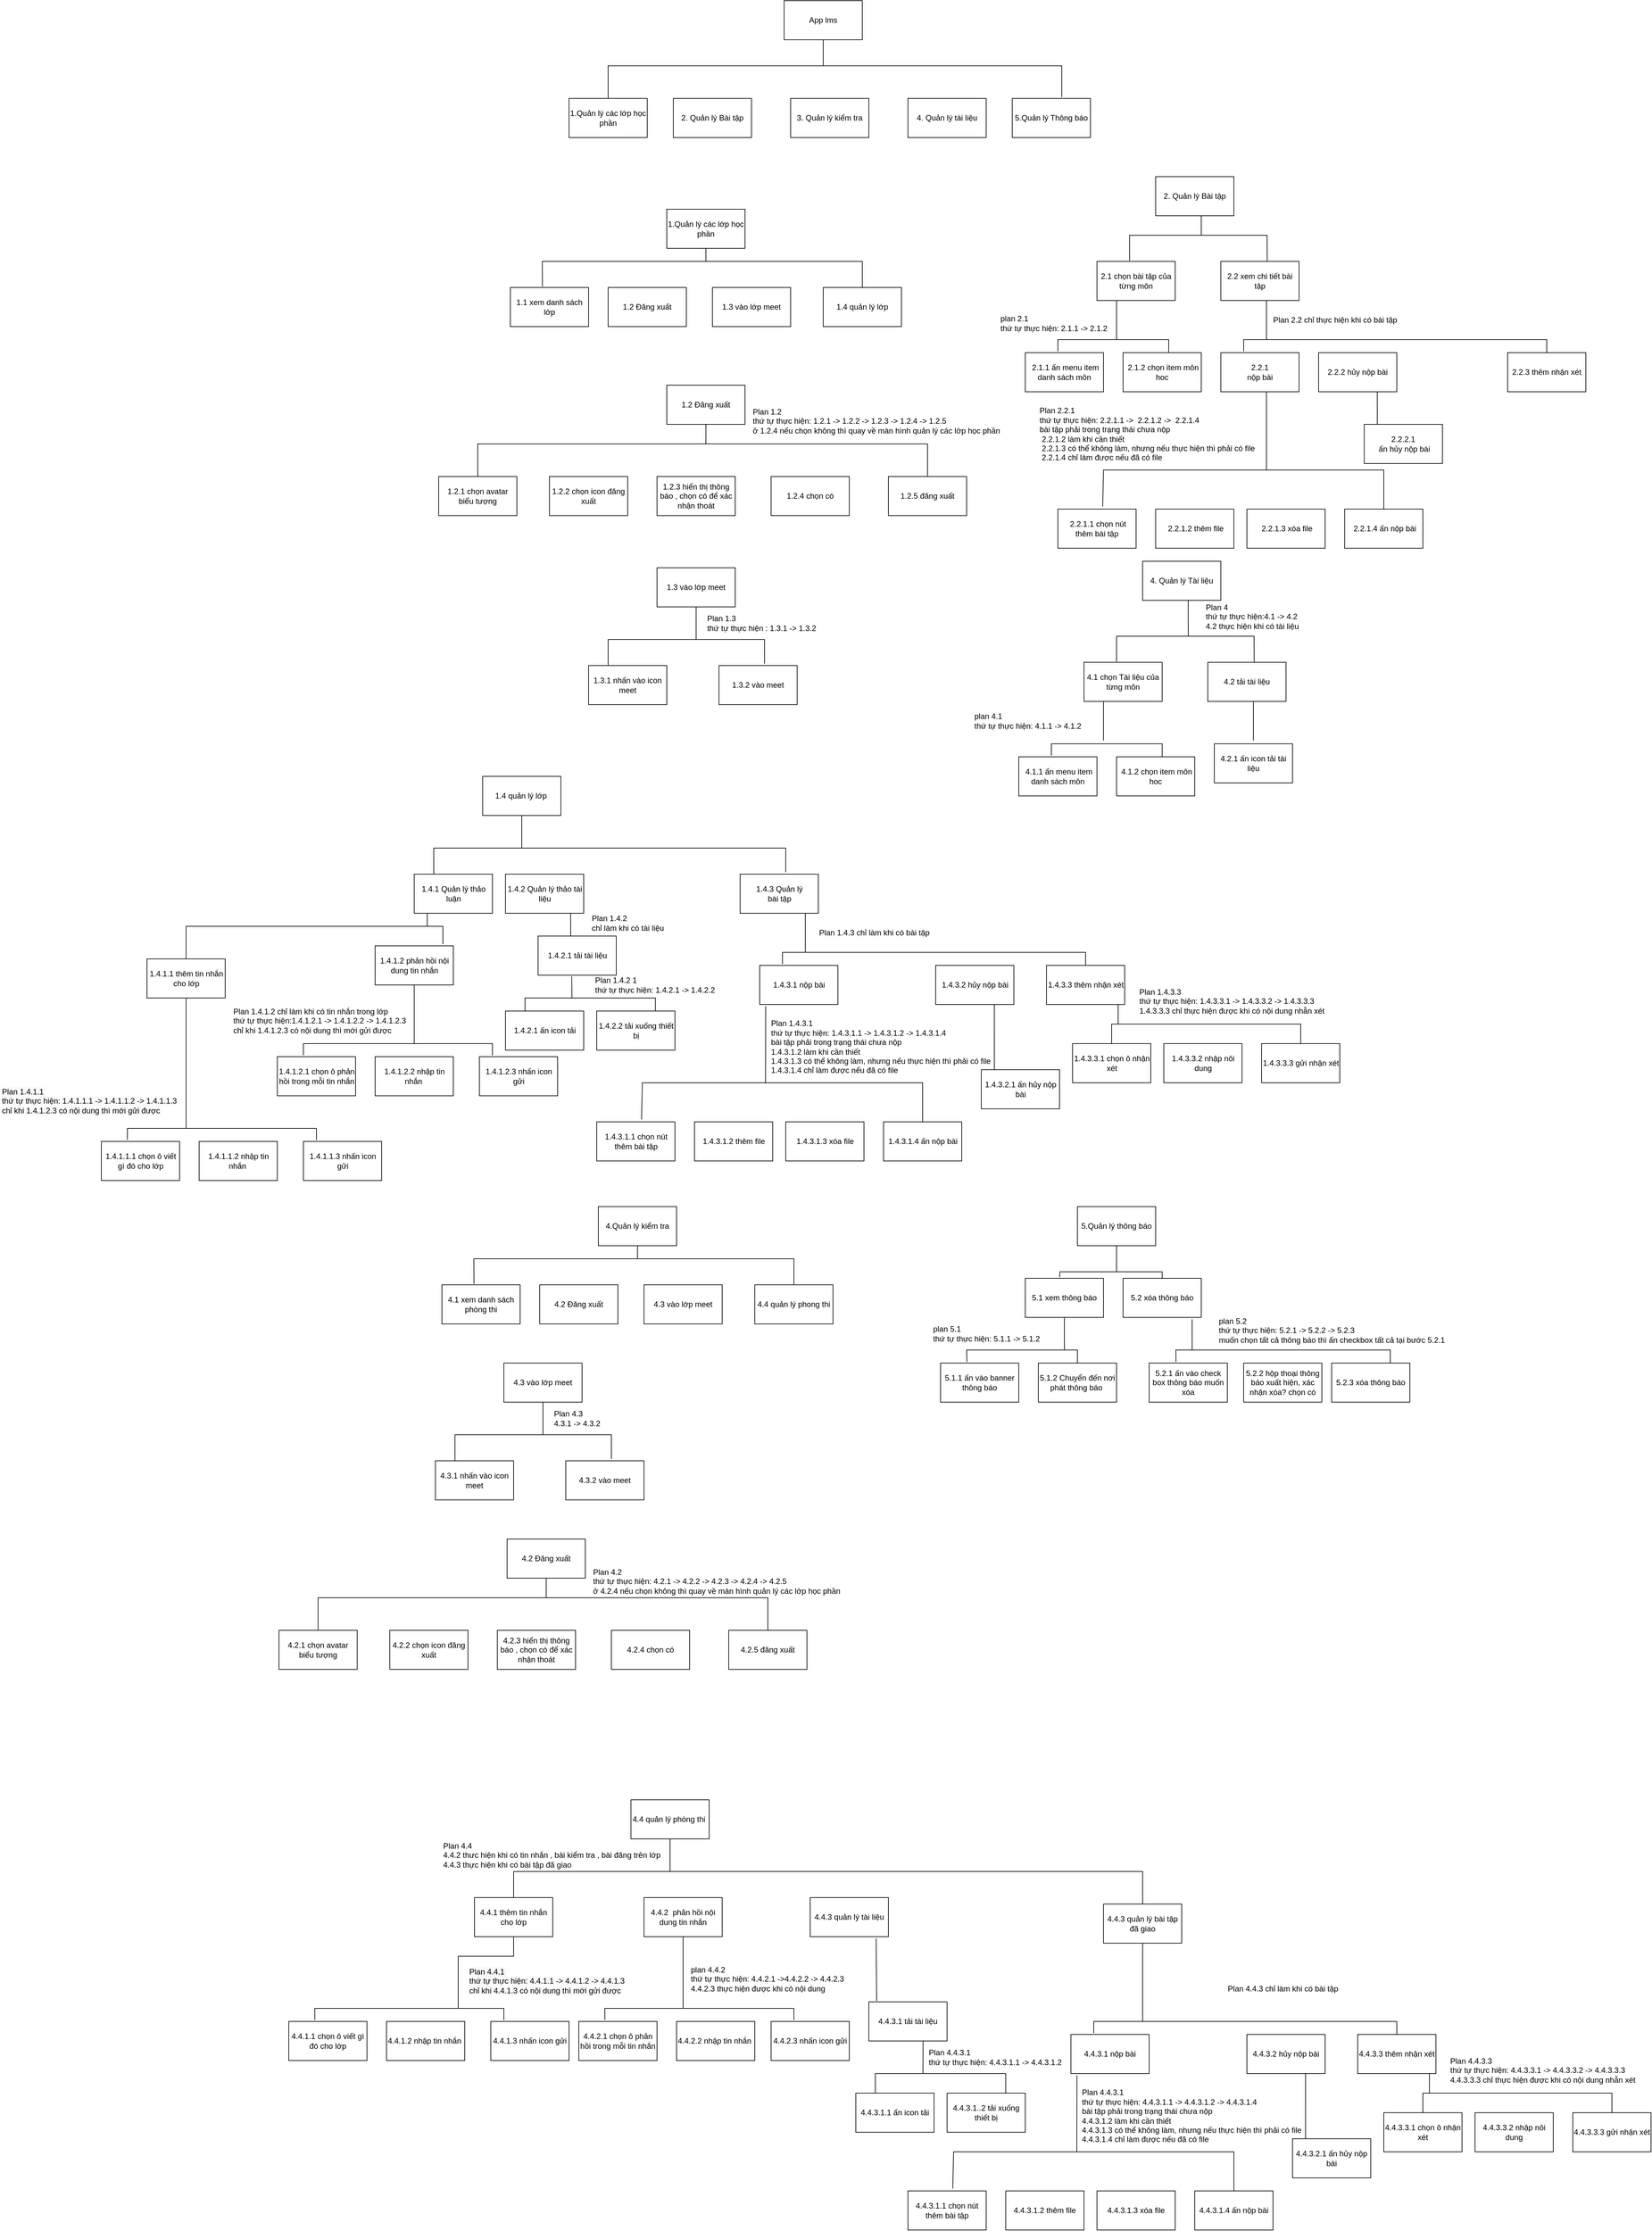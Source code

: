 <mxfile version="16.5.3" type="device"><diagram id="2z6AnhSZjoM90MIe-J2p" name="Page-1"><mxGraphModel dx="2921" dy="726" grid="1" gridSize="10" guides="1" tooltips="1" connect="1" arrows="1" fold="1" page="1" pageScale="1" pageWidth="850" pageHeight="1100" math="0" shadow="0"><root><mxCell id="0"/><mxCell id="1" parent="0"/><mxCell id="9iAQZLflV22xs8NtuwCQ-1" value="2. Quản lý Bài tập" style="rounded=0;whiteSpace=wrap;html=1;align=center;" parent="1" vertex="1"><mxGeometry x="180" y="230" width="120" height="60" as="geometry"/></mxCell><mxCell id="9iAQZLflV22xs8NtuwCQ-2" value="4. Quản lý tài liệu" style="rounded=0;whiteSpace=wrap;html=1;align=center;" parent="1" vertex="1"><mxGeometry x="540" y="230" width="120" height="60" as="geometry"/></mxCell><mxCell id="9iAQZLflV22xs8NtuwCQ-3" value="5.Quản lý Thông báo" style="rounded=0;whiteSpace=wrap;html=1;align=center;" parent="1" vertex="1"><mxGeometry x="700" y="230" width="120" height="60" as="geometry"/></mxCell><mxCell id="9iAQZLflV22xs8NtuwCQ-4" value="3. Quản lý kiểm tra" style="rounded=0;whiteSpace=wrap;html=1;align=center;" parent="1" vertex="1"><mxGeometry x="360" y="230" width="120" height="60" as="geometry"/></mxCell><mxCell id="9iAQZLflV22xs8NtuwCQ-5" value="1.Quản lý các lớp học phần" style="rounded=0;whiteSpace=wrap;html=1;align=center;" parent="1" vertex="1"><mxGeometry x="20" y="230" width="120" height="60" as="geometry"/></mxCell><mxCell id="9iAQZLflV22xs8NtuwCQ-6" value="App lms" style="rounded=0;whiteSpace=wrap;html=1;align=center;" parent="1" vertex="1"><mxGeometry x="350" y="80" width="120" height="60" as="geometry"/></mxCell><mxCell id="9iAQZLflV22xs8NtuwCQ-10" value="" style="endArrow=none;html=1;rounded=0;align=center;" parent="1" edge="1"><mxGeometry width="50" height="50" relative="1" as="geometry"><mxPoint x="776" y="228" as="sourcePoint"/><mxPoint x="390" y="180" as="targetPoint"/><Array as="points"><mxPoint x="776" y="180"/></Array></mxGeometry></mxCell><mxCell id="9iAQZLflV22xs8NtuwCQ-11" value="" style="endArrow=none;html=1;rounded=0;entryX=0.5;entryY=0;entryDx=0;entryDy=0;align=center;" parent="1" target="9iAQZLflV22xs8NtuwCQ-5" edge="1"><mxGeometry width="50" height="50" relative="1" as="geometry"><mxPoint x="390" y="180" as="sourcePoint"/><mxPoint x="50" y="130" as="targetPoint"/><Array as="points"><mxPoint x="360" y="180"/><mxPoint x="80" y="180"/></Array></mxGeometry></mxCell><mxCell id="9iAQZLflV22xs8NtuwCQ-14" value="1.1 xem danh sách lớp" style="rounded=0;whiteSpace=wrap;html=1;align=center;" parent="1" vertex="1"><mxGeometry x="-70" y="520" width="120" height="60" as="geometry"/></mxCell><mxCell id="9iAQZLflV22xs8NtuwCQ-15" value="1.2 Đăng xuất" style="rounded=0;whiteSpace=wrap;html=1;align=center;" parent="1" vertex="1"><mxGeometry x="80" y="520" width="120" height="60" as="geometry"/></mxCell><mxCell id="9iAQZLflV22xs8NtuwCQ-16" value="1.3 vào lớp meet" style="rounded=0;whiteSpace=wrap;html=1;align=center;" parent="1" vertex="1"><mxGeometry x="240" y="520" width="120" height="60" as="geometry"/></mxCell><mxCell id="9iAQZLflV22xs8NtuwCQ-17" value="1.4 quản lý lớp" style="rounded=0;whiteSpace=wrap;html=1;align=center;" parent="1" vertex="1"><mxGeometry x="410" y="520" width="120" height="60" as="geometry"/></mxCell><mxCell id="9iAQZLflV22xs8NtuwCQ-22" value="1.2.1 chọn avatar biểu tượng" style="rounded=0;whiteSpace=wrap;html=1;align=center;" parent="1" vertex="1"><mxGeometry x="-180" y="810" width="120" height="60" as="geometry"/></mxCell><mxCell id="9iAQZLflV22xs8NtuwCQ-23" value="1.2.2 chọn icon đăng xuất" style="rounded=0;whiteSpace=wrap;html=1;align=center;" parent="1" vertex="1"><mxGeometry x="-10" y="810" width="120" height="60" as="geometry"/></mxCell><mxCell id="9iAQZLflV22xs8NtuwCQ-24" value="1.2.5&amp;nbsp;đăng xuất" style="rounded=0;whiteSpace=wrap;html=1;align=center;" parent="1" vertex="1"><mxGeometry x="510" y="810" width="120" height="60" as="geometry"/></mxCell><mxCell id="9iAQZLflV22xs8NtuwCQ-25" value="Plan 1.2&amp;nbsp;&lt;br&gt;&lt;span style=&quot;font-family: &amp;#34;helvetica&amp;#34;&quot;&gt;thứ tự thực hiện:&lt;/span&gt;&amp;nbsp;1.2.1 -&amp;gt; 1.2.2 -&amp;gt; 1.2.3 -&amp;gt; 1.2.4 -&amp;gt; 1.2.5&lt;br&gt;ở 1.2.4 nếu chọn không thì quay về màn hình quản lý các lớp học phần&amp;nbsp;" style="text;html=1;align=left;verticalAlign=middle;resizable=0;points=[];autosize=1;strokeColor=none;fillColor=none;" parent="1" vertex="1"><mxGeometry x="300" y="700" width="400" height="50" as="geometry"/></mxCell><mxCell id="9iAQZLflV22xs8NtuwCQ-26" value="1.2.3 hiển thị thông báo , chọn có để xác nhận thoát" style="rounded=0;whiteSpace=wrap;html=1;align=center;" parent="1" vertex="1"><mxGeometry x="155" y="810" width="120" height="60" as="geometry"/></mxCell><mxCell id="9iAQZLflV22xs8NtuwCQ-27" value="1.2.4 chọn có" style="rounded=0;whiteSpace=wrap;html=1;align=center;" parent="1" vertex="1"><mxGeometry x="330" y="810" width="120" height="60" as="geometry"/></mxCell><mxCell id="9iAQZLflV22xs8NtuwCQ-28" value="1.2 Đăng xuất" style="rounded=0;whiteSpace=wrap;html=1;align=center;" parent="1" vertex="1"><mxGeometry x="170" y="670" width="120" height="60" as="geometry"/></mxCell><mxCell id="9iAQZLflV22xs8NtuwCQ-44" value="" style="endArrow=none;html=1;rounded=0;exitX=0.5;exitY=0;exitDx=0;exitDy=0;align=center;" parent="1" source="9iAQZLflV22xs8NtuwCQ-22" edge="1"><mxGeometry width="50" height="50" relative="1" as="geometry"><mxPoint x="-260" y="700" as="sourcePoint"/><mxPoint x="240" y="760" as="targetPoint"/><Array as="points"><mxPoint x="-120" y="760"/></Array></mxGeometry></mxCell><mxCell id="9iAQZLflV22xs8NtuwCQ-47" value="" style="endArrow=none;html=1;rounded=0;entryX=0.5;entryY=0;entryDx=0;entryDy=0;align=center;" parent="1" target="9iAQZLflV22xs8NtuwCQ-24" edge="1"><mxGeometry width="50" height="50" relative="1" as="geometry"><mxPoint x="240" y="760" as="sourcePoint"/><mxPoint x="550" y="720" as="targetPoint"/><Array as="points"><mxPoint x="570" y="760"/></Array></mxGeometry></mxCell><mxCell id="9iAQZLflV22xs8NtuwCQ-50" value="" style="endArrow=none;html=1;rounded=0;entryX=0.5;entryY=0;entryDx=0;entryDy=0;exitX=0.41;exitY=-0.023;exitDx=0;exitDy=0;exitPerimeter=0;align=center;" parent="1" source="9iAQZLflV22xs8NtuwCQ-14" target="9iAQZLflV22xs8NtuwCQ-17" edge="1"><mxGeometry width="50" height="50" relative="1" as="geometry"><mxPoint x="-30" y="480" as="sourcePoint"/><mxPoint x="490" y="480" as="targetPoint"/><Array as="points"><mxPoint x="-21" y="480"/><mxPoint x="470" y="480"/></Array></mxGeometry></mxCell><mxCell id="9iAQZLflV22xs8NtuwCQ-51" value="1.Quản lý các lớp học phần" style="rounded=0;whiteSpace=wrap;html=1;align=center;" parent="1" vertex="1"><mxGeometry x="170" y="400" width="120" height="60" as="geometry"/></mxCell><mxCell id="9iAQZLflV22xs8NtuwCQ-52" value="" style="endArrow=none;html=1;rounded=0;align=center;" parent="1" edge="1"><mxGeometry width="50" height="50" relative="1" as="geometry"><mxPoint x="230" y="480" as="sourcePoint"/><mxPoint x="230" y="460" as="targetPoint"/></mxGeometry></mxCell><mxCell id="9iAQZLflV22xs8NtuwCQ-53" value="1.3 vào lớp meet" style="rounded=0;whiteSpace=wrap;html=1;align=center;" parent="1" vertex="1"><mxGeometry x="155" y="950" width="120" height="60" as="geometry"/></mxCell><mxCell id="9iAQZLflV22xs8NtuwCQ-54" value="" style="endArrow=none;html=1;rounded=0;align=center;" parent="1" edge="1"><mxGeometry width="50" height="50" relative="1" as="geometry"><mxPoint x="410" y="180" as="sourcePoint"/><mxPoint x="410" y="140" as="targetPoint"/></mxGeometry></mxCell><mxCell id="9iAQZLflV22xs8NtuwCQ-55" value="" style="endArrow=none;html=1;rounded=0;entryX=0.5;entryY=1;entryDx=0;entryDy=0;align=center;" parent="1" target="9iAQZLflV22xs8NtuwCQ-28" edge="1"><mxGeometry width="50" height="50" relative="1" as="geometry"><mxPoint x="230" y="760" as="sourcePoint"/><mxPoint x="340" y="870" as="targetPoint"/></mxGeometry></mxCell><mxCell id="9iAQZLflV22xs8NtuwCQ-56" value="" style="endArrow=none;html=1;rounded=0;entryX=0.5;entryY=1;entryDx=0;entryDy=0;align=center;" parent="1" target="9iAQZLflV22xs8NtuwCQ-53" edge="1"><mxGeometry width="50" height="50" relative="1" as="geometry"><mxPoint x="215" y="1060" as="sourcePoint"/><mxPoint x="340" y="1060" as="targetPoint"/></mxGeometry></mxCell><mxCell id="9iAQZLflV22xs8NtuwCQ-57" value="" style="endArrow=none;html=1;rounded=0;exitX=0.25;exitY=0;exitDx=0;exitDy=0;entryX=0.583;entryY=-0.05;entryDx=0;entryDy=0;entryPerimeter=0;align=center;" parent="1" source="9iAQZLflV22xs8NtuwCQ-58" target="9iAQZLflV22xs8NtuwCQ-59" edge="1"><mxGeometry width="50" height="50" relative="1" as="geometry"><mxPoint x="100" y="1060" as="sourcePoint"/><mxPoint x="320" y="1060" as="targetPoint"/><Array as="points"><mxPoint x="80" y="1060"/><mxPoint x="320" y="1060"/></Array></mxGeometry></mxCell><mxCell id="9iAQZLflV22xs8NtuwCQ-58" value="1.3.1 nhấn vào icon meet" style="rounded=0;whiteSpace=wrap;html=1;align=center;" parent="1" vertex="1"><mxGeometry x="50" y="1100" width="120" height="60" as="geometry"/></mxCell><mxCell id="9iAQZLflV22xs8NtuwCQ-59" value="1.3.2 vào meet" style="rounded=0;whiteSpace=wrap;html=1;align=center;" parent="1" vertex="1"><mxGeometry x="250" y="1100" width="120" height="60" as="geometry"/></mxCell><mxCell id="9iAQZLflV22xs8NtuwCQ-60" value="Plan 1.3&lt;br&gt;thứ tự thực hiện : 1.3.1 -&amp;gt; 1.3.2" style="text;html=1;align=left;verticalAlign=middle;resizable=0;points=[];autosize=1;strokeColor=none;fillColor=none;" parent="1" vertex="1"><mxGeometry x="230" y="1020" width="180" height="30" as="geometry"/></mxCell><mxCell id="9iAQZLflV22xs8NtuwCQ-61" value="1.4 quản lý lớp&amp;nbsp;" style="rounded=0;whiteSpace=wrap;html=1;align=center;" parent="1" vertex="1"><mxGeometry x="-112.5" y="1270" width="120" height="60" as="geometry"/></mxCell><mxCell id="9iAQZLflV22xs8NtuwCQ-62" value="" style="endArrow=none;html=1;rounded=0;entryX=0.5;entryY=1;entryDx=0;entryDy=0;align=center;" parent="1" target="9iAQZLflV22xs8NtuwCQ-61" edge="1"><mxGeometry width="50" height="50" relative="1" as="geometry"><mxPoint x="-52.5" y="1380" as="sourcePoint"/><mxPoint x="72.5" y="1380" as="targetPoint"/></mxGeometry></mxCell><mxCell id="9iAQZLflV22xs8NtuwCQ-63" value="" style="endArrow=none;html=1;rounded=0;exitX=0.25;exitY=0;exitDx=0;exitDy=0;entryX=0.583;entryY=-0.05;entryDx=0;entryDy=0;entryPerimeter=0;align=center;" parent="1" source="9iAQZLflV22xs8NtuwCQ-64" target="9iAQZLflV22xs8NtuwCQ-65" edge="1"><mxGeometry width="50" height="50" relative="1" as="geometry"><mxPoint x="-167.5" y="1380" as="sourcePoint"/><mxPoint x="52.5" y="1380" as="targetPoint"/><Array as="points"><mxPoint x="-187.5" y="1380"/><mxPoint x="132.5" y="1380"/><mxPoint x="352.5" y="1380"/></Array></mxGeometry></mxCell><mxCell id="9iAQZLflV22xs8NtuwCQ-64" value="1.4.1 Quản lý thảo luận" style="rounded=0;whiteSpace=wrap;html=1;align=center;" parent="1" vertex="1"><mxGeometry x="-217.5" y="1420" width="120" height="60" as="geometry"/></mxCell><mxCell id="9iAQZLflV22xs8NtuwCQ-65" value="1.4.3 Quản lý &lt;br&gt;bài tập" style="rounded=0;whiteSpace=wrap;html=1;align=center;" parent="1" vertex="1"><mxGeometry x="282.5" y="1420" width="120" height="60" as="geometry"/></mxCell><mxCell id="9iAQZLflV22xs8NtuwCQ-67" value="1.4.2 Quản lý thảo tài liệu" style="rounded=0;whiteSpace=wrap;html=1;align=center;" parent="1" vertex="1"><mxGeometry x="-77.5" y="1420" width="120" height="60" as="geometry"/></mxCell><mxCell id="9iAQZLflV22xs8NtuwCQ-69" value="1.4.2.1 ấn icon tải" style="rounded=0;whiteSpace=wrap;html=1;align=center;" parent="1" vertex="1"><mxGeometry x="-77.5" y="1630" width="120" height="60" as="geometry"/></mxCell><mxCell id="9iAQZLflV22xs8NtuwCQ-70" value="1.4.1.2 phản hồi nội dung tin nhắn" style="rounded=0;whiteSpace=wrap;html=1;align=center;" parent="1" vertex="1"><mxGeometry x="-277.5" y="1530" width="120" height="60" as="geometry"/></mxCell><mxCell id="9iAQZLflV22xs8NtuwCQ-71" value="1.4.1.1 thêm tin nhắn cho lớp" style="rounded=0;whiteSpace=wrap;html=1;align=center;" parent="1" vertex="1"><mxGeometry x="-627.5" y="1550" width="120" height="60" as="geometry"/></mxCell><mxCell id="9iAQZLflV22xs8NtuwCQ-73" value="" style="endArrow=none;html=1;rounded=0;entryX=0.867;entryY=-0.043;entryDx=0;entryDy=0;entryPerimeter=0;align=center;exitX=0.5;exitY=0;exitDx=0;exitDy=0;" parent="1" target="9iAQZLflV22xs8NtuwCQ-70" edge="1" source="9iAQZLflV22xs8NtuwCQ-71"><mxGeometry width="50" height="50" relative="1" as="geometry"><mxPoint x="-387.5" y="1527" as="sourcePoint"/><mxPoint x="-167.5" y="1510" as="targetPoint"/><Array as="points"><mxPoint x="-567.5" y="1500"/><mxPoint x="-173.5" y="1500"/></Array></mxGeometry></mxCell><mxCell id="9iAQZLflV22xs8NtuwCQ-74" value="" style="endArrow=none;html=1;rounded=0;align=center;" parent="1" edge="1"><mxGeometry width="50" height="50" relative="1" as="geometry"><mxPoint x="-197.5" y="1500" as="sourcePoint"/><mxPoint x="-197.5" y="1480" as="targetPoint"/></mxGeometry></mxCell><mxCell id="9iAQZLflV22xs8NtuwCQ-75" value="1.4.2.2 tải xuống thiết bị" style="rounded=0;whiteSpace=wrap;html=1;align=center;" parent="1" vertex="1"><mxGeometry x="62.5" y="1630" width="120" height="60" as="geometry"/></mxCell><mxCell id="9iAQZLflV22xs8NtuwCQ-76" value="" style="endArrow=none;html=1;rounded=0;entryX=0.75;entryY=0;entryDx=0;entryDy=0;exitX=0.25;exitY=0;exitDx=0;exitDy=0;align=center;" parent="1" source="9iAQZLflV22xs8NtuwCQ-69" target="9iAQZLflV22xs8NtuwCQ-75" edge="1"><mxGeometry width="50" height="50" relative="1" as="geometry"><mxPoint x="-17.5" y="1520" as="sourcePoint"/><mxPoint x="32.5" y="1470" as="targetPoint"/><Array as="points"><mxPoint x="-47.5" y="1610"/><mxPoint x="152.5" y="1610"/></Array></mxGeometry></mxCell><mxCell id="9iAQZLflV22xs8NtuwCQ-77" value="" style="endArrow=none;html=1;rounded=0;align=center;" parent="1" edge="1"><mxGeometry width="50" height="50" relative="1" as="geometry"><mxPoint x="22.5" y="1520" as="sourcePoint"/><mxPoint x="22.5" y="1480" as="targetPoint"/></mxGeometry></mxCell><mxCell id="9iAQZLflV22xs8NtuwCQ-78" value="1.4.3.1 nộp bài" style="rounded=0;whiteSpace=wrap;html=1;align=center;" parent="1" vertex="1"><mxGeometry x="312.5" y="1560" width="120" height="60" as="geometry"/></mxCell><mxCell id="9iAQZLflV22xs8NtuwCQ-79" value="Plan 1.4.2&amp;nbsp;&lt;br&gt;chỉ làm khi có tài liệu" style="text;html=1;align=left;verticalAlign=middle;resizable=0;points=[];autosize=1;strokeColor=none;fillColor=none;" parent="1" vertex="1"><mxGeometry x="52.5" y="1480" width="130" height="30" as="geometry"/></mxCell><mxCell id="9iAQZLflV22xs8NtuwCQ-81" value="1.4.3.2&amp;nbsp;hủy nộp bài" style="rounded=0;whiteSpace=wrap;html=1;align=center;" parent="1" vertex="1"><mxGeometry x="582.5" y="1560" width="120" height="60" as="geometry"/></mxCell><mxCell id="9iAQZLflV22xs8NtuwCQ-82" value="" style="endArrow=none;html=1;rounded=0;entryX=0.5;entryY=0;entryDx=0;entryDy=0;align=center;" parent="1" target="9iAQZLflV22xs8NtuwCQ-108" edge="1"><mxGeometry width="50" height="50" relative="1" as="geometry"><mxPoint x="347.5" y="1558" as="sourcePoint"/><mxPoint x="692.5" y="1530" as="targetPoint"/><Array as="points"><mxPoint x="347.5" y="1540"/><mxPoint x="531.5" y="1540"/><mxPoint x="812.5" y="1540"/></Array></mxGeometry></mxCell><mxCell id="9iAQZLflV22xs8NtuwCQ-83" value="" style="endArrow=none;html=1;rounded=0;align=center;" parent="1" edge="1"><mxGeometry width="50" height="50" relative="1" as="geometry"><mxPoint x="382.5" y="1540" as="sourcePoint"/><mxPoint x="382.5" y="1480" as="targetPoint"/></mxGeometry></mxCell><mxCell id="9iAQZLflV22xs8NtuwCQ-84" value="Plan 1.4.3 chỉ làm khi có bài tập" style="text;html=1;align=center;verticalAlign=middle;resizable=0;points=[];autosize=1;strokeColor=none;fillColor=none;" parent="1" vertex="1"><mxGeometry x="392.5" y="1500" width="190" height="20" as="geometry"/></mxCell><mxCell id="9iAQZLflV22xs8NtuwCQ-85" value="1.4.3.1.1 chọn nút thêm bài tập" style="rounded=0;whiteSpace=wrap;html=1;align=center;" parent="1" vertex="1"><mxGeometry x="62.5" y="1800" width="120" height="60" as="geometry"/></mxCell><mxCell id="9iAQZLflV22xs8NtuwCQ-86" value="1.4.3.1.2 thêm file" style="rounded=0;whiteSpace=wrap;html=1;align=center;" parent="1" vertex="1"><mxGeometry x="212.5" y="1800" width="120" height="60" as="geometry"/></mxCell><mxCell id="9iAQZLflV22xs8NtuwCQ-87" value="1.4.3.1.3 xóa file" style="rounded=0;whiteSpace=wrap;html=1;align=center;" parent="1" vertex="1"><mxGeometry x="352.5" y="1800" width="120" height="60" as="geometry"/></mxCell><mxCell id="9iAQZLflV22xs8NtuwCQ-88" value="1.4.3.1.4 ấn nộp bài" style="rounded=0;whiteSpace=wrap;html=1;align=center;" parent="1" vertex="1"><mxGeometry x="502.5" y="1800" width="120" height="60" as="geometry"/></mxCell><mxCell id="9iAQZLflV22xs8NtuwCQ-89" value="" style="endArrow=none;html=1;rounded=0;exitX=0.573;exitY=-0.063;exitDx=0;exitDy=0;entryX=0.5;entryY=0;entryDx=0;entryDy=0;exitPerimeter=0;align=center;" parent="1" source="9iAQZLflV22xs8NtuwCQ-85" target="9iAQZLflV22xs8NtuwCQ-88" edge="1"><mxGeometry width="50" height="50" relative="1" as="geometry"><mxPoint x="132.5" y="1730" as="sourcePoint"/><mxPoint x="552.5" y="1710" as="targetPoint"/><Array as="points"><mxPoint x="132.5" y="1740"/><mxPoint x="562.5" y="1740"/><mxPoint x="562.5" y="1760"/></Array></mxGeometry></mxCell><mxCell id="9iAQZLflV22xs8NtuwCQ-90" value="" style="endArrow=none;html=1;rounded=0;align=center;entryX=0.077;entryY=1.043;entryDx=0;entryDy=0;entryPerimeter=0;" parent="1" edge="1" target="9iAQZLflV22xs8NtuwCQ-78"><mxGeometry width="50" height="50" relative="1" as="geometry"><mxPoint x="321.5" y="1740" as="sourcePoint"/><mxPoint x="382.5" y="1620" as="targetPoint"/></mxGeometry></mxCell><mxCell id="9iAQZLflV22xs8NtuwCQ-91" value="Plan 1.4.3.1&lt;br&gt;&lt;span style=&quot;font-family: &amp;#34;helvetica&amp;#34;&quot;&gt;thứ tự thực hiện:&lt;/span&gt;&amp;nbsp;1.4.3.1.1 -&amp;gt; 1.4.3.1.2 -&amp;gt; 1.4.3.1.4&amp;nbsp;&lt;br&gt;bài tập phải trong trạng thái chưa nộp&lt;br&gt;1.4.3.1.2 làm khi cần thiết&lt;br&gt;1.4.3.1.3 có thể không làm, nhưng nếu thực hiện thì phải có file&lt;br&gt;1.4.3.1.4 chỉ làm được nếu đã có file" style="text;html=1;align=left;verticalAlign=middle;resizable=0;points=[];autosize=1;strokeColor=none;fillColor=none;" parent="1" vertex="1"><mxGeometry x="327.5" y="1640" width="350" height="90" as="geometry"/></mxCell><mxCell id="9iAQZLflV22xs8NtuwCQ-92" value="1.4.3.2.1 ấn hủy nộp bài" style="rounded=0;whiteSpace=wrap;html=1;align=center;" parent="1" vertex="1"><mxGeometry x="652.5" y="1720" width="120" height="60" as="geometry"/></mxCell><mxCell id="9iAQZLflV22xs8NtuwCQ-95" value="1.4.1.2.1 chọn ô phản hồi trong mỗi tin nhắn" style="rounded=0;whiteSpace=wrap;html=1;align=center;" parent="1" vertex="1"><mxGeometry x="-427.5" y="1700" width="120" height="60" as="geometry"/></mxCell><mxCell id="9iAQZLflV22xs8NtuwCQ-96" value="1.4.1.2.2 nhập tin nhắn&amp;nbsp;" style="rounded=0;whiteSpace=wrap;html=1;align=center;" parent="1" vertex="1"><mxGeometry x="-277.5" y="1700" width="120" height="60" as="geometry"/></mxCell><mxCell id="9iAQZLflV22xs8NtuwCQ-97" value="1.4.1.2.3 nhấn icon gửi" style="rounded=0;whiteSpace=wrap;html=1;align=center;" parent="1" vertex="1"><mxGeometry x="-117.5" y="1700" width="120" height="60" as="geometry"/></mxCell><mxCell id="9iAQZLflV22xs8NtuwCQ-98" value="" style="endArrow=none;html=1;rounded=0;exitX=0.333;exitY=-0.037;exitDx=0;exitDy=0;exitPerimeter=0;align=center;" parent="1" source="9iAQZLflV22xs8NtuwCQ-95" edge="1"><mxGeometry width="50" height="50" relative="1" as="geometry"><mxPoint x="-237.5" y="1700" as="sourcePoint"/><mxPoint x="-97.5" y="1698" as="targetPoint"/><Array as="points"><mxPoint x="-387.5" y="1680"/><mxPoint x="-97.5" y="1680"/></Array></mxGeometry></mxCell><mxCell id="9iAQZLflV22xs8NtuwCQ-99" value="" style="endArrow=none;html=1;rounded=0;align=center;" parent="1" edge="1"><mxGeometry width="50" height="50" relative="1" as="geometry"><mxPoint x="-217.5" y="1680" as="sourcePoint"/><mxPoint x="-217.5" y="1590" as="targetPoint"/></mxGeometry></mxCell><mxCell id="9iAQZLflV22xs8NtuwCQ-100" value="Plan 1.4.1.2 chỉ làm khi có tin nhắn trong lớp&lt;br&gt;&lt;span style=&quot;font-family: &amp;#34;helvetica&amp;#34;&quot;&gt;thứ tự thực hiện:&lt;/span&gt;1.4.1.2.1 -&amp;gt; 1.4.1.2.2 -&amp;gt; 1.4.1.2.3&lt;br&gt;chỉ khi 1.4.1.2.3 có nội dung thì mới gửi được" style="text;html=1;align=left;verticalAlign=middle;resizable=0;points=[];autosize=1;strokeColor=none;fillColor=none;" parent="1" vertex="1"><mxGeometry x="-497.5" y="1620" width="280" height="50" as="geometry"/></mxCell><mxCell id="9iAQZLflV22xs8NtuwCQ-101" value="1.4.1.1.1 chọn ô viết gì đó cho lớp" style="rounded=0;whiteSpace=wrap;html=1;align=center;" parent="1" vertex="1"><mxGeometry x="-697.5" y="1830" width="120" height="60" as="geometry"/></mxCell><mxCell id="9iAQZLflV22xs8NtuwCQ-102" value="1.4.1.1.2 nhập tin nhắn&amp;nbsp;" style="rounded=0;whiteSpace=wrap;html=1;align=center;" parent="1" vertex="1"><mxGeometry x="-547.5" y="1830" width="120" height="60" as="geometry"/></mxCell><mxCell id="9iAQZLflV22xs8NtuwCQ-103" value="1.4.1.1.3 nhấn icon gửi" style="rounded=0;whiteSpace=wrap;html=1;align=center;" parent="1" vertex="1"><mxGeometry x="-387.5" y="1830" width="120" height="60" as="geometry"/></mxCell><mxCell id="9iAQZLflV22xs8NtuwCQ-104" value="" style="endArrow=none;html=1;rounded=0;exitX=0.333;exitY=-0.037;exitDx=0;exitDy=0;exitPerimeter=0;align=center;" parent="1" source="9iAQZLflV22xs8NtuwCQ-101" edge="1"><mxGeometry width="50" height="50" relative="1" as="geometry"><mxPoint x="-507.5" y="1830" as="sourcePoint"/><mxPoint x="-367.5" y="1828" as="targetPoint"/><Array as="points"><mxPoint x="-657.5" y="1810"/><mxPoint x="-367.5" y="1810"/></Array></mxGeometry></mxCell><mxCell id="9iAQZLflV22xs8NtuwCQ-105" value="" style="endArrow=none;html=1;rounded=0;entryX=0.5;entryY=1;entryDx=0;entryDy=0;align=center;" parent="1" target="9iAQZLflV22xs8NtuwCQ-71" edge="1"><mxGeometry width="50" height="50" relative="1" as="geometry"><mxPoint x="-567.5" y="1810" as="sourcePoint"/><mxPoint x="-487.5" y="1720" as="targetPoint"/><Array as="points"><mxPoint x="-567.5" y="1640"/></Array></mxGeometry></mxCell><mxCell id="9iAQZLflV22xs8NtuwCQ-107" value="&lt;span style=&quot;color: rgb(0 , 0 , 0) ; font-family: &amp;#34;helvetica&amp;#34; ; font-size: 12px ; font-style: normal ; font-weight: 400 ; letter-spacing: normal ; text-indent: 0px ; text-transform: none ; word-spacing: 0px ; background-color: rgb(248 , 249 , 250) ; display: inline ; float: none&quot;&gt;Plan 1.4.1.1&amp;nbsp;&lt;/span&gt;&lt;br style=&quot;color: rgb(0 , 0 , 0) ; font-family: &amp;#34;helvetica&amp;#34; ; font-size: 12px ; font-style: normal ; font-weight: 400 ; letter-spacing: normal ; text-indent: 0px ; text-transform: none ; word-spacing: 0px ; background-color: rgb(248 , 249 , 250)&quot;&gt;&lt;span style=&quot;color: rgb(0 , 0 , 0) ; font-family: &amp;#34;helvetica&amp;#34; ; font-size: 12px ; font-style: normal ; font-weight: 400 ; letter-spacing: normal ; text-indent: 0px ; text-transform: none ; word-spacing: 0px ; background-color: rgb(248 , 249 , 250) ; display: inline ; float: none&quot;&gt;thứ tự thực hiện: 1.4.1.1.1 -&amp;gt; 1.4.1.1.2 -&amp;gt; 1.4.1.1.3&lt;/span&gt;&lt;br style=&quot;color: rgb(0 , 0 , 0) ; font-family: &amp;#34;helvetica&amp;#34; ; font-size: 12px ; font-style: normal ; font-weight: 400 ; letter-spacing: normal ; text-indent: 0px ; text-transform: none ; word-spacing: 0px ; background-color: rgb(248 , 249 , 250)&quot;&gt;&lt;span style=&quot;color: rgb(0 , 0 , 0) ; font-family: &amp;#34;helvetica&amp;#34; ; font-size: 12px ; font-style: normal ; font-weight: 400 ; letter-spacing: normal ; text-indent: 0px ; text-transform: none ; word-spacing: 0px ; background-color: rgb(248 , 249 , 250) ; display: inline ; float: none&quot;&gt;chỉ khi 1.4.1.2.3 có nội dung thì mới gửi được&lt;/span&gt;" style="text;whiteSpace=wrap;html=1;align=left;" parent="1" vertex="1"><mxGeometry x="-852.5" y="1740" width="290" height="60" as="geometry"/></mxCell><mxCell id="9iAQZLflV22xs8NtuwCQ-108" value="1.4.3.3 thêm nhận xét" style="rounded=0;whiteSpace=wrap;html=1;align=center;" parent="1" vertex="1"><mxGeometry x="752.5" y="1560" width="120" height="60" as="geometry"/></mxCell><mxCell id="9iAQZLflV22xs8NtuwCQ-109" value="2. Quản lý Bài tập" style="rounded=0;whiteSpace=wrap;html=1;align=center;" parent="1" vertex="1"><mxGeometry x="920" y="350" width="120" height="60" as="geometry"/></mxCell><mxCell id="9iAQZLflV22xs8NtuwCQ-110" value="2.1 chọn bài tập của từng môn" style="rounded=0;whiteSpace=wrap;html=1;align=center;" parent="1" vertex="1"><mxGeometry x="830" y="480" width="120" height="60" as="geometry"/></mxCell><mxCell id="9iAQZLflV22xs8NtuwCQ-111" value="&amp;nbsp;2.1.1 ấn menu item danh sách môn" style="rounded=0;whiteSpace=wrap;html=1;align=center;" parent="1" vertex="1"><mxGeometry x="720" y="620" width="120" height="60" as="geometry"/></mxCell><mxCell id="9iAQZLflV22xs8NtuwCQ-112" value="&amp;nbsp;2.1.2 chọn item môn hoc" style="rounded=0;whiteSpace=wrap;html=1;align=center;" parent="1" vertex="1"><mxGeometry x="870" y="620" width="120" height="60" as="geometry"/></mxCell><mxCell id="9iAQZLflV22xs8NtuwCQ-113" value="2.2 xem chi tiết bài tập" style="rounded=0;whiteSpace=wrap;html=1;align=center;" parent="1" vertex="1"><mxGeometry x="1020" y="480" width="120" height="60" as="geometry"/></mxCell><mxCell id="9iAQZLflV22xs8NtuwCQ-114" value="" style="endArrow=none;html=1;rounded=0;align=center;" parent="1" edge="1"><mxGeometry width="50" height="50" relative="1" as="geometry"><mxPoint x="770" y="618" as="sourcePoint"/><mxPoint x="940" y="620" as="targetPoint"/><Array as="points"><mxPoint x="770" y="600"/><mxPoint x="940" y="600"/></Array></mxGeometry></mxCell><mxCell id="9iAQZLflV22xs8NtuwCQ-115" value="" style="endArrow=none;html=1;rounded=0;entryX=0.25;entryY=1;entryDx=0;entryDy=0;align=center;" parent="1" target="9iAQZLflV22xs8NtuwCQ-110" edge="1"><mxGeometry width="50" height="50" relative="1" as="geometry"><mxPoint x="860" y="600" as="sourcePoint"/><mxPoint x="640" y="500" as="targetPoint"/></mxGeometry></mxCell><mxCell id="9iAQZLflV22xs8NtuwCQ-117" value="plan 2.1&amp;nbsp;&lt;br&gt;&lt;span style=&quot;font-family: &amp;#34;helvetica&amp;#34;&quot;&gt;thứ tự thực hiện:&lt;/span&gt;&amp;nbsp;2.1.1 -&amp;gt; 2.1.2" style="text;html=1;align=left;verticalAlign=middle;resizable=0;points=[];autosize=1;strokeColor=none;fillColor=none;" parent="1" vertex="1"><mxGeometry x="680" y="560" width="180" height="30" as="geometry"/></mxCell><mxCell id="9iAQZLflV22xs8NtuwCQ-118" value="" style="endArrow=none;html=1;rounded=0;entryX=0.593;entryY=-0.01;entryDx=0;entryDy=0;entryPerimeter=0;align=center;" parent="1" target="9iAQZLflV22xs8NtuwCQ-113" edge="1"><mxGeometry width="50" height="50" relative="1" as="geometry"><mxPoint x="880" y="479" as="sourcePoint"/><mxPoint x="1090" y="440" as="targetPoint"/><Array as="points"><mxPoint x="880" y="440"/><mxPoint x="1091" y="440"/></Array></mxGeometry></mxCell><mxCell id="9iAQZLflV22xs8NtuwCQ-119" value="" style="endArrow=none;html=1;rounded=0;align=center;" parent="1" edge="1"><mxGeometry width="50" height="50" relative="1" as="geometry"><mxPoint x="990" y="440" as="sourcePoint"/><mxPoint x="990" y="410" as="targetPoint"/></mxGeometry></mxCell><mxCell id="9iAQZLflV22xs8NtuwCQ-121" value="1.4.3.3.1 chọn ô nhận xét" style="rounded=0;whiteSpace=wrap;html=1;align=center;" parent="1" vertex="1"><mxGeometry x="792.5" y="1680" width="120" height="60" as="geometry"/></mxCell><mxCell id="9iAQZLflV22xs8NtuwCQ-122" value="1.4.3.3.2 nhập nôi dung" style="rounded=0;whiteSpace=wrap;html=1;align=center;" parent="1" vertex="1"><mxGeometry x="932.5" y="1680" width="120" height="60" as="geometry"/></mxCell><mxCell id="9iAQZLflV22xs8NtuwCQ-123" value="1.4.3.3.3 gửi nhận xét" style="rounded=0;whiteSpace=wrap;html=1;align=center;" parent="1" vertex="1"><mxGeometry x="1082.5" y="1680" width="120" height="60" as="geometry"/></mxCell><mxCell id="9iAQZLflV22xs8NtuwCQ-124" value="" style="endArrow=none;html=1;rounded=0;entryX=0.5;entryY=0;entryDx=0;entryDy=0;exitX=0.5;exitY=0;exitDx=0;exitDy=0;align=center;" parent="1" source="9iAQZLflV22xs8NtuwCQ-121" target="9iAQZLflV22xs8NtuwCQ-123" edge="1"><mxGeometry width="50" height="50" relative="1" as="geometry"><mxPoint x="562.5" y="1640" as="sourcePoint"/><mxPoint x="612.5" y="1590" as="targetPoint"/><Array as="points"><mxPoint x="852.5" y="1650"/><mxPoint x="1142.5" y="1650"/></Array></mxGeometry></mxCell><mxCell id="9iAQZLflV22xs8NtuwCQ-125" value="" style="endArrow=none;html=1;rounded=0;align=center;" parent="1" edge="1"><mxGeometry width="50" height="50" relative="1" as="geometry"><mxPoint x="862.5" y="1650" as="sourcePoint"/><mxPoint x="862.5" y="1620" as="targetPoint"/></mxGeometry></mxCell><mxCell id="9iAQZLflV22xs8NtuwCQ-126" value="Plan 1.4.3.3&lt;br&gt;&lt;span style=&quot;font-family: &amp;#34;helvetica&amp;#34;&quot;&gt;thứ tự thực hiện:&lt;/span&gt;&amp;nbsp;1.4.3.3.1 -&amp;gt; 1.4.3.3.2 -&amp;gt; 1.4.3.3.3&lt;br&gt;1.4.3.3.3 chỉ thực hiện được khi có nội dung nhẫn xét" style="text;html=1;align=left;verticalAlign=middle;resizable=0;points=[];autosize=1;strokeColor=none;fillColor=none;" parent="1" vertex="1"><mxGeometry x="892.5" y="1590" width="300" height="50" as="geometry"/></mxCell><mxCell id="9iAQZLflV22xs8NtuwCQ-127" value="" style="endArrow=none;html=1;rounded=0;entryX=0.75;entryY=1;entryDx=0;entryDy=0;exitX=0.167;exitY=0;exitDx=0;exitDy=0;exitPerimeter=0;align=center;" parent="1" source="9iAQZLflV22xs8NtuwCQ-92" target="9iAQZLflV22xs8NtuwCQ-81" edge="1"><mxGeometry width="50" height="50" relative="1" as="geometry"><mxPoint x="452.5" y="1720" as="sourcePoint"/><mxPoint x="502.5" y="1670" as="targetPoint"/></mxGeometry></mxCell><mxCell id="9iAQZLflV22xs8NtuwCQ-128" value="2.2.1&lt;br&gt;nộp bài" style="rounded=0;whiteSpace=wrap;html=1;align=center;" parent="1" vertex="1"><mxGeometry x="1020" y="620" width="120" height="60" as="geometry"/></mxCell><mxCell id="9iAQZLflV22xs8NtuwCQ-129" value="2.2.2&amp;nbsp;hủy nộp bài" style="rounded=0;whiteSpace=wrap;html=1;align=center;" parent="1" vertex="1"><mxGeometry x="1170" y="620" width="120" height="60" as="geometry"/></mxCell><mxCell id="9iAQZLflV22xs8NtuwCQ-130" value="" style="endArrow=none;html=1;rounded=0;entryX=0.5;entryY=0;entryDx=0;entryDy=0;align=center;" parent="1" target="9iAQZLflV22xs8NtuwCQ-140" edge="1"><mxGeometry width="50" height="50" relative="1" as="geometry"><mxPoint x="1055" y="618" as="sourcePoint"/><mxPoint x="1400" y="590" as="targetPoint"/><Array as="points"><mxPoint x="1055" y="600"/><mxPoint x="1239" y="600"/><mxPoint x="1520" y="600"/></Array></mxGeometry></mxCell><mxCell id="9iAQZLflV22xs8NtuwCQ-131" value="Plan 2.2 chỉ thực hiện khi có bài tập" style="text;html=1;align=center;verticalAlign=middle;resizable=0;points=[];autosize=1;strokeColor=none;fillColor=none;" parent="1" vertex="1"><mxGeometry x="1090" y="560" width="210" height="20" as="geometry"/></mxCell><mxCell id="9iAQZLflV22xs8NtuwCQ-132" value="&lt;span&gt;&amp;nbsp;2.2.1&lt;/span&gt;.1 chọn nút thêm bài tập" style="rounded=0;whiteSpace=wrap;html=1;align=center;" parent="1" vertex="1"><mxGeometry x="770" y="860" width="120" height="60" as="geometry"/></mxCell><mxCell id="9iAQZLflV22xs8NtuwCQ-133" value="&lt;span&gt;&amp;nbsp;2.2.1&lt;/span&gt;.2 thêm file" style="rounded=0;whiteSpace=wrap;html=1;align=center;" parent="1" vertex="1"><mxGeometry x="920" y="860" width="120" height="60" as="geometry"/></mxCell><mxCell id="9iAQZLflV22xs8NtuwCQ-134" value="&lt;span&gt;&amp;nbsp;2.2.1&lt;/span&gt;.3 xóa file" style="rounded=0;whiteSpace=wrap;html=1;align=center;" parent="1" vertex="1"><mxGeometry x="1060" y="860" width="120" height="60" as="geometry"/></mxCell><mxCell id="9iAQZLflV22xs8NtuwCQ-135" value="&lt;span&gt;&amp;nbsp;2.2.1&lt;/span&gt;.4 ấn nộp bài" style="rounded=0;whiteSpace=wrap;html=1;align=center;" parent="1" vertex="1"><mxGeometry x="1210" y="860" width="120" height="60" as="geometry"/></mxCell><mxCell id="9iAQZLflV22xs8NtuwCQ-136" value="" style="endArrow=none;html=1;rounded=0;exitX=0.573;exitY=-0.063;exitDx=0;exitDy=0;entryX=0.5;entryY=0;entryDx=0;entryDy=0;exitPerimeter=0;align=center;" parent="1" source="9iAQZLflV22xs8NtuwCQ-132" target="9iAQZLflV22xs8NtuwCQ-135" edge="1"><mxGeometry width="50" height="50" relative="1" as="geometry"><mxPoint x="840" y="790" as="sourcePoint"/><mxPoint x="1260" y="770" as="targetPoint"/><Array as="points"><mxPoint x="840" y="800"/><mxPoint x="1270" y="800"/><mxPoint x="1270" y="820"/></Array></mxGeometry></mxCell><mxCell id="9iAQZLflV22xs8NtuwCQ-137" value="" style="endArrow=none;html=1;rounded=0;align=center;" parent="1" edge="1"><mxGeometry width="50" height="50" relative="1" as="geometry"><mxPoint x="1090" y="800" as="sourcePoint"/><mxPoint x="1090" y="680" as="targetPoint"/></mxGeometry></mxCell><mxCell id="9iAQZLflV22xs8NtuwCQ-138" value="Plan 2.2.1&lt;br&gt;&lt;span style=&quot;font-family: &amp;#34;helvetica&amp;#34;&quot;&gt;thứ tự thực hiện:&lt;/span&gt;&amp;nbsp;2.2.1.1 -&amp;gt;&amp;nbsp;&amp;nbsp;2.2.1.2 -&amp;gt;&amp;nbsp;&amp;nbsp;2.2.1.4&amp;nbsp;&lt;br&gt;bài tập phải trong trạng thái chưa nộp&lt;br&gt;&amp;nbsp;2.2.1.2 làm khi cần thiết&lt;br&gt;&amp;nbsp;2.2.1.3 có thể không làm, nhưng nếu thực hiện thì phải có file&lt;br&gt;&amp;nbsp;2.2.1.4 chỉ làm được nếu đã có file" style="text;html=1;align=left;verticalAlign=middle;resizable=0;points=[];autosize=1;strokeColor=none;fillColor=none;" parent="1" vertex="1"><mxGeometry x="740" y="700" width="350" height="90" as="geometry"/></mxCell><mxCell id="9iAQZLflV22xs8NtuwCQ-139" value="2.2.2.1&lt;br&gt;&amp;nbsp;ấn hủy nộp bài" style="rounded=0;whiteSpace=wrap;html=1;align=center;" parent="1" vertex="1"><mxGeometry x="1240" y="730" width="120" height="60" as="geometry"/></mxCell><mxCell id="9iAQZLflV22xs8NtuwCQ-140" value="2.2.3 thêm nhận xét" style="rounded=0;whiteSpace=wrap;html=1;align=center;" parent="1" vertex="1"><mxGeometry x="1460" y="620" width="120" height="60" as="geometry"/></mxCell><mxCell id="9iAQZLflV22xs8NtuwCQ-142" value="" style="endArrow=none;html=1;rounded=0;entryX=0.75;entryY=1;entryDx=0;entryDy=0;exitX=0.167;exitY=0;exitDx=0;exitDy=0;exitPerimeter=0;align=center;" parent="1" source="9iAQZLflV22xs8NtuwCQ-139" target="9iAQZLflV22xs8NtuwCQ-129" edge="1"><mxGeometry width="50" height="50" relative="1" as="geometry"><mxPoint x="1160" y="780" as="sourcePoint"/><mxPoint x="1210" y="730" as="targetPoint"/></mxGeometry></mxCell><mxCell id="9iAQZLflV22xs8NtuwCQ-143" value="" style="endArrow=none;html=1;rounded=0;align=center;" parent="1" edge="1"><mxGeometry width="50" height="50" relative="1" as="geometry"><mxPoint x="1090" y="600" as="sourcePoint"/><mxPoint x="1090" y="540" as="targetPoint"/></mxGeometry></mxCell><mxCell id="9iAQZLflV22xs8NtuwCQ-144" value="4. Quản lý Tài liệu" style="rounded=0;whiteSpace=wrap;html=1;align=center;" parent="1" vertex="1"><mxGeometry x="900" y="940" width="120" height="60" as="geometry"/></mxCell><mxCell id="9iAQZLflV22xs8NtuwCQ-145" value="4.1 chọn Tài liệu&amp;nbsp;của từng môn" style="rounded=0;whiteSpace=wrap;html=1;align=center;" parent="1" vertex="1"><mxGeometry x="810" y="1095" width="120" height="60" as="geometry"/></mxCell><mxCell id="9iAQZLflV22xs8NtuwCQ-146" value="&amp;nbsp;4.1.1 ấn menu item danh sách môn" style="rounded=0;whiteSpace=wrap;html=1;align=center;" parent="1" vertex="1"><mxGeometry x="710" y="1240" width="120" height="60" as="geometry"/></mxCell><mxCell id="9iAQZLflV22xs8NtuwCQ-147" value="&amp;nbsp;4.1.2 chọn item môn hoc" style="rounded=0;whiteSpace=wrap;html=1;align=center;" parent="1" vertex="1"><mxGeometry x="860" y="1240" width="120" height="60" as="geometry"/></mxCell><mxCell id="9iAQZLflV22xs8NtuwCQ-148" value="4.2 tải tài liệu" style="rounded=0;whiteSpace=wrap;html=1;align=center;" parent="1" vertex="1"><mxGeometry x="1000" y="1095" width="120" height="60" as="geometry"/></mxCell><mxCell id="9iAQZLflV22xs8NtuwCQ-149" value="" style="endArrow=none;html=1;rounded=0;align=center;" parent="1" edge="1"><mxGeometry width="50" height="50" relative="1" as="geometry"><mxPoint x="760" y="1238" as="sourcePoint"/><mxPoint x="930" y="1240" as="targetPoint"/><Array as="points"><mxPoint x="760" y="1220"/><mxPoint x="930" y="1220"/></Array></mxGeometry></mxCell><mxCell id="9iAQZLflV22xs8NtuwCQ-150" value="" style="endArrow=none;html=1;rounded=0;entryX=0.25;entryY=1;entryDx=0;entryDy=0;align=center;" parent="1" target="9iAQZLflV22xs8NtuwCQ-145" edge="1"><mxGeometry width="50" height="50" relative="1" as="geometry"><mxPoint x="840" y="1215" as="sourcePoint"/><mxPoint x="620" y="1115" as="targetPoint"/></mxGeometry></mxCell><mxCell id="9iAQZLflV22xs8NtuwCQ-151" value="plan 4.1&amp;nbsp;&lt;br&gt;&lt;span style=&quot;font-family: &amp;#34;helvetica&amp;#34;&quot;&gt;thứ tự thực hiện:&lt;/span&gt;&amp;nbsp;4.1.1 -&amp;gt; 4.1.2" style="text;html=1;align=left;verticalAlign=middle;resizable=0;points=[];autosize=1;strokeColor=none;fillColor=none;" parent="1" vertex="1"><mxGeometry x="640" y="1170" width="180" height="30" as="geometry"/></mxCell><mxCell id="9iAQZLflV22xs8NtuwCQ-152" value="" style="endArrow=none;html=1;rounded=0;entryX=0.593;entryY=-0.01;entryDx=0;entryDy=0;entryPerimeter=0;align=center;" parent="1" target="9iAQZLflV22xs8NtuwCQ-148" edge="1"><mxGeometry width="50" height="50" relative="1" as="geometry"><mxPoint x="860" y="1094" as="sourcePoint"/><mxPoint x="1070" y="1055" as="targetPoint"/><Array as="points"><mxPoint x="860" y="1055"/><mxPoint x="1071" y="1055"/></Array></mxGeometry></mxCell><mxCell id="9iAQZLflV22xs8NtuwCQ-153" value="" style="endArrow=none;html=1;rounded=0;align=center;entryX=0.583;entryY=1;entryDx=0;entryDy=0;entryPerimeter=0;" parent="1" edge="1" target="9iAQZLflV22xs8NtuwCQ-144"><mxGeometry width="50" height="50" relative="1" as="geometry"><mxPoint x="970" y="1055" as="sourcePoint"/><mxPoint x="970" y="1025" as="targetPoint"/></mxGeometry></mxCell><mxCell id="9iAQZLflV22xs8NtuwCQ-166" value="4.2.1 ấn icon tải tài liệu" style="rounded=0;whiteSpace=wrap;html=1;align=center;" parent="1" vertex="1"><mxGeometry x="1010" y="1220" width="120" height="60" as="geometry"/></mxCell><mxCell id="9iAQZLflV22xs8NtuwCQ-168" value="" style="endArrow=none;html=1;rounded=0;align=center;" parent="1" edge="1"><mxGeometry width="50" height="50" relative="1" as="geometry"><mxPoint x="1070" y="1215" as="sourcePoint"/><mxPoint x="1070" y="1155" as="targetPoint"/></mxGeometry></mxCell><mxCell id="9iAQZLflV22xs8NtuwCQ-169" value="Plan 4&lt;br&gt;&lt;span style=&quot;font-family: &amp;#34;helvetica&amp;#34;&quot;&gt;thứ tự thực hiện:&lt;/span&gt;4.1 -&amp;gt; 4.2&lt;br&gt;&lt;div&gt;&lt;span&gt;4.2 thực hiện khi có tài liệu&lt;/span&gt;&lt;/div&gt;" style="text;html=1;align=left;verticalAlign=middle;resizable=0;points=[];autosize=1;strokeColor=none;fillColor=none;" parent="1" vertex="1"><mxGeometry x="995" y="1000" width="160" height="50" as="geometry"/></mxCell><mxCell id="9UUqxpkKFbMHsn0xE-uO-2" value="4.1 xem danh sách phòng thi" style="rounded=0;whiteSpace=wrap;html=1;align=center;" vertex="1" parent="1"><mxGeometry x="-175" y="2050" width="120" height="60" as="geometry"/></mxCell><mxCell id="9UUqxpkKFbMHsn0xE-uO-3" value="4.2 Đăng xuất" style="rounded=0;whiteSpace=wrap;html=1;align=center;" vertex="1" parent="1"><mxGeometry x="-25" y="2050" width="120" height="60" as="geometry"/></mxCell><mxCell id="9UUqxpkKFbMHsn0xE-uO-4" value="4.3 vào lớp meet" style="rounded=0;whiteSpace=wrap;html=1;align=center;" vertex="1" parent="1"><mxGeometry x="135" y="2050" width="120" height="60" as="geometry"/></mxCell><mxCell id="9UUqxpkKFbMHsn0xE-uO-5" value="4.4 quản lý phong thi" style="rounded=0;whiteSpace=wrap;html=1;align=center;" vertex="1" parent="1"><mxGeometry x="305" y="2050" width="120" height="60" as="geometry"/></mxCell><mxCell id="9UUqxpkKFbMHsn0xE-uO-6" value="" style="endArrow=none;html=1;rounded=0;entryX=0.5;entryY=0;entryDx=0;entryDy=0;exitX=0.41;exitY=-0.023;exitDx=0;exitDy=0;exitPerimeter=0;align=center;" edge="1" parent="1" source="9UUqxpkKFbMHsn0xE-uO-2" target="9UUqxpkKFbMHsn0xE-uO-5"><mxGeometry width="50" height="50" relative="1" as="geometry"><mxPoint x="-135" y="2010" as="sourcePoint"/><mxPoint x="385" y="2010" as="targetPoint"/><Array as="points"><mxPoint x="-126" y="2010"/><mxPoint x="365" y="2010"/></Array></mxGeometry></mxCell><mxCell id="9UUqxpkKFbMHsn0xE-uO-7" value="4.Quản lý kiểm tra" style="rounded=0;whiteSpace=wrap;html=1;align=center;" vertex="1" parent="1"><mxGeometry x="65" y="1930" width="120" height="60" as="geometry"/></mxCell><mxCell id="9UUqxpkKFbMHsn0xE-uO-8" value="" style="endArrow=none;html=1;rounded=0;align=center;" edge="1" parent="1"><mxGeometry width="50" height="50" relative="1" as="geometry"><mxPoint x="125" y="2010" as="sourcePoint"/><mxPoint x="125" y="1990" as="targetPoint"/></mxGeometry></mxCell><mxCell id="9UUqxpkKFbMHsn0xE-uO-9" value="4.3 vào lớp meet" style="rounded=0;whiteSpace=wrap;html=1;align=center;" vertex="1" parent="1"><mxGeometry x="-80" y="2170" width="120" height="60" as="geometry"/></mxCell><mxCell id="9UUqxpkKFbMHsn0xE-uO-10" value="" style="endArrow=none;html=1;rounded=0;entryX=0.5;entryY=1;entryDx=0;entryDy=0;align=center;" edge="1" parent="1" target="9UUqxpkKFbMHsn0xE-uO-9"><mxGeometry width="50" height="50" relative="1" as="geometry"><mxPoint x="-20" y="2280" as="sourcePoint"/><mxPoint x="105" y="2280" as="targetPoint"/></mxGeometry></mxCell><mxCell id="9UUqxpkKFbMHsn0xE-uO-11" value="" style="endArrow=none;html=1;rounded=0;exitX=0.25;exitY=0;exitDx=0;exitDy=0;entryX=0.583;entryY=-0.05;entryDx=0;entryDy=0;entryPerimeter=0;align=center;" edge="1" parent="1" source="9UUqxpkKFbMHsn0xE-uO-12" target="9UUqxpkKFbMHsn0xE-uO-13"><mxGeometry width="50" height="50" relative="1" as="geometry"><mxPoint x="-135" y="2280" as="sourcePoint"/><mxPoint x="85" y="2280" as="targetPoint"/><Array as="points"><mxPoint x="-155" y="2280"/><mxPoint x="85" y="2280"/></Array></mxGeometry></mxCell><mxCell id="9UUqxpkKFbMHsn0xE-uO-12" value="4.3.1 nhấn vào icon meet" style="rounded=0;whiteSpace=wrap;html=1;align=center;" vertex="1" parent="1"><mxGeometry x="-185" y="2320" width="120" height="60" as="geometry"/></mxCell><mxCell id="9UUqxpkKFbMHsn0xE-uO-13" value="4.3.2 vào meet" style="rounded=0;whiteSpace=wrap;html=1;align=center;" vertex="1" parent="1"><mxGeometry x="15" y="2320" width="120" height="60" as="geometry"/></mxCell><mxCell id="9UUqxpkKFbMHsn0xE-uO-14" value="Plan 4.3&lt;br&gt;4.3.1 -&amp;gt; 4.3.2" style="text;html=1;align=left;verticalAlign=middle;resizable=0;points=[];autosize=1;strokeColor=none;fillColor=none;" vertex="1" parent="1"><mxGeometry x="-5" y="2240" width="90" height="30" as="geometry"/></mxCell><mxCell id="9UUqxpkKFbMHsn0xE-uO-15" value="4.2.1 chọn avatar biểu tượng" style="rounded=0;whiteSpace=wrap;html=1;align=center;" vertex="1" parent="1"><mxGeometry x="-425" y="2580" width="120" height="60" as="geometry"/></mxCell><mxCell id="9UUqxpkKFbMHsn0xE-uO-16" value="4.2.2 chọn icon đăng xuất" style="rounded=0;whiteSpace=wrap;html=1;align=center;" vertex="1" parent="1"><mxGeometry x="-255" y="2580" width="120" height="60" as="geometry"/></mxCell><mxCell id="9UUqxpkKFbMHsn0xE-uO-17" value="4.2.5&amp;nbsp;đăng xuất" style="rounded=0;whiteSpace=wrap;html=1;align=center;" vertex="1" parent="1"><mxGeometry x="265" y="2580" width="120" height="60" as="geometry"/></mxCell><mxCell id="9UUqxpkKFbMHsn0xE-uO-18" value="4.2.3 hiển thị thông báo , chọn có để xác nhận thoát" style="rounded=0;whiteSpace=wrap;html=1;align=center;" vertex="1" parent="1"><mxGeometry x="-90" y="2580" width="120" height="60" as="geometry"/></mxCell><mxCell id="9UUqxpkKFbMHsn0xE-uO-19" value="4.2.4 chọn có" style="rounded=0;whiteSpace=wrap;html=1;align=center;" vertex="1" parent="1"><mxGeometry x="85" y="2580" width="120" height="60" as="geometry"/></mxCell><mxCell id="9UUqxpkKFbMHsn0xE-uO-20" value="4.2 Đăng xuất" style="rounded=0;whiteSpace=wrap;html=1;align=center;" vertex="1" parent="1"><mxGeometry x="-75" y="2440" width="120" height="60" as="geometry"/></mxCell><mxCell id="9UUqxpkKFbMHsn0xE-uO-21" value="" style="endArrow=none;html=1;rounded=0;exitX=0.5;exitY=0;exitDx=0;exitDy=0;align=center;" edge="1" parent="1" source="9UUqxpkKFbMHsn0xE-uO-15"><mxGeometry width="50" height="50" relative="1" as="geometry"><mxPoint x="-505" y="2470" as="sourcePoint"/><mxPoint x="-5" y="2530" as="targetPoint"/><Array as="points"><mxPoint x="-365" y="2530"/></Array></mxGeometry></mxCell><mxCell id="9UUqxpkKFbMHsn0xE-uO-22" value="" style="endArrow=none;html=1;rounded=0;entryX=0.5;entryY=0;entryDx=0;entryDy=0;align=center;" edge="1" parent="1" target="9UUqxpkKFbMHsn0xE-uO-17"><mxGeometry width="50" height="50" relative="1" as="geometry"><mxPoint x="-5" y="2530" as="sourcePoint"/><mxPoint x="305" y="2490" as="targetPoint"/><Array as="points"><mxPoint x="325" y="2530"/></Array></mxGeometry></mxCell><mxCell id="9UUqxpkKFbMHsn0xE-uO-23" value="" style="endArrow=none;html=1;rounded=0;entryX=0.5;entryY=1;entryDx=0;entryDy=0;align=center;" edge="1" parent="1" target="9UUqxpkKFbMHsn0xE-uO-20"><mxGeometry width="50" height="50" relative="1" as="geometry"><mxPoint x="-15" y="2530" as="sourcePoint"/><mxPoint x="95" y="2640" as="targetPoint"/></mxGeometry></mxCell><mxCell id="9UUqxpkKFbMHsn0xE-uO-24" value="Plan 4.2&amp;nbsp;&lt;br&gt;thứ tự thực hiện: 4.2.1 -&amp;gt; 4.2.2 -&amp;gt; 4.2.3 -&amp;gt; 4.2.4 -&amp;gt; 4.2.5&lt;br&gt;ở 4.2.4 nếu chọn không thì quay về màn hình quản lý các lớp học phần&amp;nbsp;" style="text;html=1;align=left;verticalAlign=middle;resizable=0;points=[];autosize=1;strokeColor=none;fillColor=none;" vertex="1" parent="1"><mxGeometry x="55" y="2480" width="400" height="50" as="geometry"/></mxCell><mxCell id="9UUqxpkKFbMHsn0xE-uO-25" value="4.4 quản lý phòng thi&amp;nbsp;" style="rounded=0;whiteSpace=wrap;html=1;align=center;" vertex="1" parent="1"><mxGeometry x="115" y="2840" width="120" height="60" as="geometry"/></mxCell><mxCell id="9UUqxpkKFbMHsn0xE-uO-26" value="" style="endArrow=none;html=1;rounded=0;entryX=0.5;entryY=1;entryDx=0;entryDy=0;align=center;" edge="1" parent="1" target="9UUqxpkKFbMHsn0xE-uO-25"><mxGeometry width="50" height="50" relative="1" as="geometry"><mxPoint x="175" y="2950" as="sourcePoint"/><mxPoint x="300" y="2950" as="targetPoint"/></mxGeometry></mxCell><mxCell id="9UUqxpkKFbMHsn0xE-uO-27" value="" style="endArrow=none;html=1;rounded=0;exitX=0.5;exitY=0;exitDx=0;exitDy=0;align=center;entryX=0.5;entryY=0;entryDx=0;entryDy=0;" edge="1" parent="1" source="9UUqxpkKFbMHsn0xE-uO-52" target="9UUqxpkKFbMHsn0xE-uO-54"><mxGeometry width="50" height="50" relative="1" as="geometry"><mxPoint x="40" y="2990" as="sourcePoint"/><mxPoint x="680" y="2987" as="targetPoint"/><Array as="points"><mxPoint x="-65" y="2950"/><mxPoint x="360" y="2950"/><mxPoint x="900" y="2950"/></Array></mxGeometry></mxCell><mxCell id="9UUqxpkKFbMHsn0xE-uO-34" value="" style="endArrow=none;html=1;rounded=0;align=center;entryX=0.5;entryY=1;entryDx=0;entryDy=0;" edge="1" parent="1" target="9UUqxpkKFbMHsn0xE-uO-52"><mxGeometry width="50" height="50" relative="1" as="geometry"><mxPoint x="-150" y="3160" as="sourcePoint"/><mxPoint x="30" y="3050" as="targetPoint"/><Array as="points"><mxPoint x="-150" y="3080"/><mxPoint x="-65" y="3080"/></Array></mxGeometry></mxCell><mxCell id="9UUqxpkKFbMHsn0xE-uO-40" value="4.4.3.1 tải tài liệu" style="rounded=0;whiteSpace=wrap;html=1;align=center;" vertex="1" parent="1"><mxGeometry x="480" y="3150" width="120" height="60" as="geometry"/></mxCell><mxCell id="9UUqxpkKFbMHsn0xE-uO-41" value="4.4.2.1 chọn ô phản hồi trong mỗi tin nhắn" style="rounded=0;whiteSpace=wrap;html=1;align=center;" vertex="1" parent="1"><mxGeometry x="35" y="3180" width="120" height="60" as="geometry"/></mxCell><mxCell id="9UUqxpkKFbMHsn0xE-uO-42" value="4.4.2.2 nhập tin nhắn&amp;nbsp;" style="rounded=0;whiteSpace=wrap;html=1;align=center;" vertex="1" parent="1"><mxGeometry x="185" y="3180" width="120" height="60" as="geometry"/></mxCell><mxCell id="9UUqxpkKFbMHsn0xE-uO-43" value="4.4.2.3 nhấn icon gửi" style="rounded=0;whiteSpace=wrap;html=1;align=center;" vertex="1" parent="1"><mxGeometry x="330" y="3180" width="120" height="60" as="geometry"/></mxCell><mxCell id="9UUqxpkKFbMHsn0xE-uO-44" value="" style="endArrow=none;html=1;rounded=0;exitX=0.333;exitY=-0.037;exitDx=0;exitDy=0;exitPerimeter=0;align=center;" edge="1" parent="1" source="9UUqxpkKFbMHsn0xE-uO-41"><mxGeometry width="50" height="50" relative="1" as="geometry"><mxPoint x="225" y="3180" as="sourcePoint"/><mxPoint x="365" y="3178" as="targetPoint"/><Array as="points"><mxPoint x="75" y="3160"/><mxPoint x="365" y="3160"/></Array></mxGeometry></mxCell><mxCell id="9UUqxpkKFbMHsn0xE-uO-45" value="" style="endArrow=none;html=1;rounded=0;align=center;entryX=0.5;entryY=1;entryDx=0;entryDy=0;" edge="1" parent="1" target="9UUqxpkKFbMHsn0xE-uO-53"><mxGeometry width="50" height="50" relative="1" as="geometry"><mxPoint x="195" y="3160" as="sourcePoint"/><mxPoint x="10" y="3160" as="targetPoint"/></mxGeometry></mxCell><mxCell id="9UUqxpkKFbMHsn0xE-uO-52" value="4.4.1 thêm tin nhắn cho lớp" style="rounded=0;whiteSpace=wrap;html=1;align=center;" vertex="1" parent="1"><mxGeometry x="-125" y="2990" width="120" height="60" as="geometry"/></mxCell><mxCell id="9UUqxpkKFbMHsn0xE-uO-53" value="4.4.2&amp;nbsp; phản hồi nội dung tin nhắn" style="rounded=0;whiteSpace=wrap;html=1;align=center;" vertex="1" parent="1"><mxGeometry x="135" y="2990" width="120" height="60" as="geometry"/></mxCell><mxCell id="9UUqxpkKFbMHsn0xE-uO-54" value="4.4.3 quản lý bài tập đã giao" style="rounded=0;whiteSpace=wrap;html=1;align=center;" vertex="1" parent="1"><mxGeometry x="840" y="3000" width="120" height="60" as="geometry"/></mxCell><mxCell id="9UUqxpkKFbMHsn0xE-uO-55" value="Plan 4.4&lt;br&gt;4.4.2 thưc hiện khi có tin nhắn , bài kiểm tra , bài đăng trên lớp&lt;br&gt;4.4.3 thực hiện khi có bài tập đã giao" style="text;html=1;align=left;verticalAlign=middle;resizable=0;points=[];autosize=1;strokeColor=none;fillColor=none;" vertex="1" parent="1"><mxGeometry x="-175" y="2900" width="350" height="50" as="geometry"/></mxCell><mxCell id="9UUqxpkKFbMHsn0xE-uO-56" value="plan 4.4.2&lt;br&gt;thứ tự thực hiện: 4.4.2.1 -&amp;gt;4.4.2.2 -&amp;gt; 4.4.2.3&lt;br&gt;4.4.2.3 thực hiện được khi có nội dung" style="text;html=1;align=left;verticalAlign=middle;resizable=0;points=[];autosize=1;strokeColor=none;fillColor=none;" vertex="1" parent="1"><mxGeometry x="205" y="3090" width="250" height="50" as="geometry"/></mxCell><mxCell id="9UUqxpkKFbMHsn0xE-uO-57" value="4.4.1.1 chọn ô viết gì đó cho lớp" style="rounded=0;whiteSpace=wrap;html=1;align=center;" vertex="1" parent="1"><mxGeometry x="-410" y="3180" width="120" height="60" as="geometry"/></mxCell><mxCell id="9UUqxpkKFbMHsn0xE-uO-58" value="4.4.1.2 nhập tin nhắn&amp;nbsp;" style="rounded=0;whiteSpace=wrap;html=1;align=center;" vertex="1" parent="1"><mxGeometry x="-260" y="3180" width="120" height="60" as="geometry"/></mxCell><mxCell id="9UUqxpkKFbMHsn0xE-uO-59" value="4.4.1.3 nhấn icon gửi" style="rounded=0;whiteSpace=wrap;html=1;align=center;" vertex="1" parent="1"><mxGeometry x="-100" y="3180" width="120" height="60" as="geometry"/></mxCell><mxCell id="9UUqxpkKFbMHsn0xE-uO-60" value="" style="endArrow=none;html=1;rounded=0;exitX=0.333;exitY=-0.037;exitDx=0;exitDy=0;exitPerimeter=0;align=center;" edge="1" parent="1" source="9UUqxpkKFbMHsn0xE-uO-57"><mxGeometry width="50" height="50" relative="1" as="geometry"><mxPoint x="-220" y="3180" as="sourcePoint"/><mxPoint x="-80" y="3178" as="targetPoint"/><Array as="points"><mxPoint x="-370" y="3160"/><mxPoint x="-80" y="3160"/></Array></mxGeometry></mxCell><mxCell id="9UUqxpkKFbMHsn0xE-uO-61" value="&lt;span style=&quot;color: rgb(0 , 0 , 0) ; font-family: &amp;#34;helvetica&amp;#34; ; font-size: 12px ; font-style: normal ; font-weight: 400 ; letter-spacing: normal ; text-indent: 0px ; text-transform: none ; word-spacing: 0px ; background-color: rgb(248 , 249 , 250) ; display: inline ; float: none&quot;&gt;Plan&amp;nbsp;&lt;span style=&quot;font-family: &amp;#34;helvetica&amp;#34; ; text-align: center&quot;&gt;4.4.&lt;/span&gt;1&amp;nbsp;&lt;/span&gt;&lt;br style=&quot;color: rgb(0 , 0 , 0) ; font-family: &amp;#34;helvetica&amp;#34; ; font-size: 12px ; font-style: normal ; font-weight: 400 ; letter-spacing: normal ; text-indent: 0px ; text-transform: none ; word-spacing: 0px ; background-color: rgb(248 , 249 , 250)&quot;&gt;&lt;span style=&quot;color: rgb(0 , 0 , 0) ; font-family: &amp;#34;helvetica&amp;#34; ; font-size: 12px ; font-style: normal ; font-weight: 400 ; letter-spacing: normal ; text-indent: 0px ; text-transform: none ; word-spacing: 0px ; background-color: rgb(248 , 249 , 250) ; display: inline ; float: none&quot;&gt;thứ tự thực hiện:&amp;nbsp;&lt;span style=&quot;font-family: &amp;#34;helvetica&amp;#34; ; text-align: center&quot;&gt;4.4.1&lt;/span&gt;.1 -&amp;gt;&amp;nbsp;&lt;span style=&quot;font-family: &amp;#34;helvetica&amp;#34; ; text-align: center&quot;&gt;4.4.1&lt;/span&gt;.2 -&amp;gt;&amp;nbsp;&lt;span style=&quot;font-family: &amp;#34;helvetica&amp;#34; ; text-align: center&quot;&gt;4.4.1&lt;/span&gt;.3&lt;/span&gt;&lt;br style=&quot;color: rgb(0 , 0 , 0) ; font-family: &amp;#34;helvetica&amp;#34; ; font-size: 12px ; font-style: normal ; font-weight: 400 ; letter-spacing: normal ; text-indent: 0px ; text-transform: none ; word-spacing: 0px ; background-color: rgb(248 , 249 , 250)&quot;&gt;&lt;span style=&quot;color: rgb(0 , 0 , 0) ; font-family: &amp;#34;helvetica&amp;#34; ; font-size: 12px ; font-style: normal ; font-weight: 400 ; letter-spacing: normal ; text-indent: 0px ; text-transform: none ; word-spacing: 0px ; background-color: rgb(248 , 249 , 250) ; display: inline ; float: none&quot;&gt;chỉ khi&amp;nbsp;&lt;span style=&quot;font-family: &amp;#34;helvetica&amp;#34; ; text-align: center&quot;&gt;4.4.1&lt;/span&gt;.3 có nội dung thì mới gửi được&lt;/span&gt;" style="text;whiteSpace=wrap;html=1;align=left;" vertex="1" parent="1"><mxGeometry x="-135" y="3090" width="290" height="60" as="geometry"/></mxCell><mxCell id="9UUqxpkKFbMHsn0xE-uO-62" value="4.4.3 quản lý tài liệu" style="rounded=0;whiteSpace=wrap;html=1;align=center;" vertex="1" parent="1"><mxGeometry x="390" y="2990" width="120" height="60" as="geometry"/></mxCell><mxCell id="9UUqxpkKFbMHsn0xE-uO-64" value="1.4.2.1 tải tài liệu" style="rounded=0;whiteSpace=wrap;html=1;" vertex="1" parent="1"><mxGeometry x="-27.5" y="1515" width="120" height="60" as="geometry"/></mxCell><mxCell id="9UUqxpkKFbMHsn0xE-uO-65" value="" style="endArrow=none;html=1;rounded=0;entryX=0.43;entryY=1.03;entryDx=0;entryDy=0;entryPerimeter=0;" edge="1" parent="1" target="9UUqxpkKFbMHsn0xE-uO-64"><mxGeometry width="50" height="50" relative="1" as="geometry"><mxPoint x="24.5" y="1610" as="sourcePoint"/><mxPoint x="312.5" y="1670" as="targetPoint"/></mxGeometry></mxCell><mxCell id="9UUqxpkKFbMHsn0xE-uO-66" value="Plan 1.4.2 1&lt;br&gt;thứ tự thực hiện: 1.4.2.1 -&amp;gt; 1.4.2.2" style="text;html=1;align=left;verticalAlign=middle;resizable=0;points=[];autosize=1;strokeColor=none;fillColor=none;" vertex="1" parent="1"><mxGeometry x="57.5" y="1575" width="200" height="30" as="geometry"/></mxCell><mxCell id="9UUqxpkKFbMHsn0xE-uO-67" value="" style="endArrow=none;html=1;rounded=0;entryX=0.843;entryY=1.05;entryDx=0;entryDy=0;entryPerimeter=0;exitX=0.1;exitY=-0.023;exitDx=0;exitDy=0;exitPerimeter=0;" edge="1" parent="1" source="9UUqxpkKFbMHsn0xE-uO-40" target="9UUqxpkKFbMHsn0xE-uO-62"><mxGeometry width="50" height="50" relative="1" as="geometry"><mxPoint x="300" y="3190" as="sourcePoint"/><mxPoint x="350" y="3140" as="targetPoint"/></mxGeometry></mxCell><mxCell id="9UUqxpkKFbMHsn0xE-uO-68" value="4.4.3.1.1 ấn icon tải" style="rounded=0;whiteSpace=wrap;html=1;align=center;" vertex="1" parent="1"><mxGeometry x="460" y="3290" width="120" height="60" as="geometry"/></mxCell><mxCell id="9UUqxpkKFbMHsn0xE-uO-69" value="4.4.3.1..2 tải xuống thiết bị" style="rounded=0;whiteSpace=wrap;html=1;align=center;" vertex="1" parent="1"><mxGeometry x="600" y="3290" width="120" height="60" as="geometry"/></mxCell><mxCell id="9UUqxpkKFbMHsn0xE-uO-70" value="" style="endArrow=none;html=1;rounded=0;entryX=0.75;entryY=0;entryDx=0;entryDy=0;exitX=0.25;exitY=0;exitDx=0;exitDy=0;align=center;" edge="1" parent="1" source="9UUqxpkKFbMHsn0xE-uO-68" target="9UUqxpkKFbMHsn0xE-uO-69"><mxGeometry width="50" height="50" relative="1" as="geometry"><mxPoint x="520" y="3260" as="sourcePoint"/><mxPoint x="570" y="3210" as="targetPoint"/><Array as="points"><mxPoint x="490" y="3260"/><mxPoint x="690" y="3260"/></Array></mxGeometry></mxCell><mxCell id="9UUqxpkKFbMHsn0xE-uO-72" value="" style="endArrow=none;html=1;rounded=0;entryX=0.693;entryY=0.99;entryDx=0;entryDy=0;entryPerimeter=0;" edge="1" parent="1" target="9UUqxpkKFbMHsn0xE-uO-40"><mxGeometry width="50" height="50" relative="1" as="geometry"><mxPoint x="563" y="3260" as="sourcePoint"/><mxPoint x="561.6" y="3316.8" as="targetPoint"/></mxGeometry></mxCell><mxCell id="9UUqxpkKFbMHsn0xE-uO-73" value="Plan 4.4.3.1&lt;br&gt;thứ tự thực hiện: 4.4.3.1.1 -&amp;gt; 4.4.3.1.2" style="text;html=1;align=left;verticalAlign=middle;resizable=0;points=[];autosize=1;strokeColor=none;fillColor=none;" vertex="1" parent="1"><mxGeometry x="570" y="3220" width="220" height="30" as="geometry"/></mxCell><mxCell id="9UUqxpkKFbMHsn0xE-uO-74" value="4.4.3.1 nộp bài" style="rounded=0;whiteSpace=wrap;html=1;align=center;" vertex="1" parent="1"><mxGeometry x="790" y="3200" width="120" height="60" as="geometry"/></mxCell><mxCell id="9UUqxpkKFbMHsn0xE-uO-75" value="4.4.3.2&amp;nbsp;hủy nộp bài" style="rounded=0;whiteSpace=wrap;html=1;align=center;" vertex="1" parent="1"><mxGeometry x="1060" y="3200" width="120" height="60" as="geometry"/></mxCell><mxCell id="9UUqxpkKFbMHsn0xE-uO-76" value="" style="endArrow=none;html=1;rounded=0;entryX=0.5;entryY=0;entryDx=0;entryDy=0;align=center;" edge="1" parent="1" target="9UUqxpkKFbMHsn0xE-uO-86"><mxGeometry width="50" height="50" relative="1" as="geometry"><mxPoint x="825" y="3198" as="sourcePoint"/><mxPoint x="1170" y="3170" as="targetPoint"/><Array as="points"><mxPoint x="825" y="3180"/><mxPoint x="1009" y="3180"/><mxPoint x="1290" y="3180"/></Array></mxGeometry></mxCell><mxCell id="9UUqxpkKFbMHsn0xE-uO-77" value="Plan&amp;nbsp;&lt;span&gt;4.4.3&lt;/span&gt;&amp;nbsp;chỉ làm khi có bài tập" style="text;html=1;align=center;verticalAlign=middle;resizable=0;points=[];autosize=1;strokeColor=none;fillColor=none;" vertex="1" parent="1"><mxGeometry x="1020" y="3120" width="190" height="20" as="geometry"/></mxCell><mxCell id="9UUqxpkKFbMHsn0xE-uO-78" value="4.4.3.1.1 chọn nút thêm bài tập" style="rounded=0;whiteSpace=wrap;html=1;align=center;" vertex="1" parent="1"><mxGeometry x="540" y="3440" width="120" height="60" as="geometry"/></mxCell><mxCell id="9UUqxpkKFbMHsn0xE-uO-79" value="4.4.3.1.2 thêm file" style="rounded=0;whiteSpace=wrap;html=1;align=center;" vertex="1" parent="1"><mxGeometry x="690" y="3440" width="120" height="60" as="geometry"/></mxCell><mxCell id="9UUqxpkKFbMHsn0xE-uO-80" value="4.4.3.1.3 xóa file" style="rounded=0;whiteSpace=wrap;html=1;align=center;" vertex="1" parent="1"><mxGeometry x="830" y="3440" width="120" height="60" as="geometry"/></mxCell><mxCell id="9UUqxpkKFbMHsn0xE-uO-81" value="4.4.3.1.4 ấn nộp bài" style="rounded=0;whiteSpace=wrap;html=1;align=center;" vertex="1" parent="1"><mxGeometry x="980" y="3440" width="120" height="60" as="geometry"/></mxCell><mxCell id="9UUqxpkKFbMHsn0xE-uO-82" value="" style="endArrow=none;html=1;rounded=0;exitX=0.573;exitY=-0.063;exitDx=0;exitDy=0;entryX=0.5;entryY=0;entryDx=0;entryDy=0;exitPerimeter=0;align=center;" edge="1" parent="1" source="9UUqxpkKFbMHsn0xE-uO-78" target="9UUqxpkKFbMHsn0xE-uO-81"><mxGeometry width="50" height="50" relative="1" as="geometry"><mxPoint x="610" y="3370" as="sourcePoint"/><mxPoint x="1030" y="3350" as="targetPoint"/><Array as="points"><mxPoint x="610" y="3380"/><mxPoint x="1040" y="3380"/><mxPoint x="1040" y="3400"/></Array></mxGeometry></mxCell><mxCell id="9UUqxpkKFbMHsn0xE-uO-83" value="" style="endArrow=none;html=1;rounded=0;align=center;entryX=0.077;entryY=1.043;entryDx=0;entryDy=0;entryPerimeter=0;" edge="1" parent="1" target="9UUqxpkKFbMHsn0xE-uO-74"><mxGeometry width="50" height="50" relative="1" as="geometry"><mxPoint x="799" y="3380" as="sourcePoint"/><mxPoint x="860" y="3260" as="targetPoint"/></mxGeometry></mxCell><mxCell id="9UUqxpkKFbMHsn0xE-uO-84" value="Plan&amp;nbsp;&lt;span style=&quot;text-align: center&quot;&gt;4.4.3&lt;/span&gt;.1&lt;br&gt;&lt;span style=&quot;font-family: &amp;#34;helvetica&amp;#34;&quot;&gt;thứ tự thực hiện:&lt;/span&gt;&amp;nbsp;&lt;span style=&quot;text-align: center&quot;&gt;4.4.3&lt;/span&gt;.1.1 -&amp;gt;&amp;nbsp;&lt;span style=&quot;text-align: center&quot;&gt;4.4.3.&lt;/span&gt;1.2 -&amp;gt;&amp;nbsp;&lt;span style=&quot;text-align: center&quot;&gt;4.4.3&lt;/span&gt;.1.4&amp;nbsp;&lt;br&gt;bài tập phải trong trạng thái chưa nộp&lt;br&gt;&lt;span style=&quot;text-align: center&quot;&gt;4.4.3&lt;/span&gt;.1.2 làm khi cần thiết&lt;br&gt;&lt;span style=&quot;text-align: center&quot;&gt;4.4.3&lt;/span&gt;.1.3 có thể không làm, nhưng nếu thực hiện thì phải có file&lt;br&gt;&lt;span style=&quot;text-align: center&quot;&gt;4.4.3&lt;/span&gt;.1.4 chỉ làm được nếu đã có file" style="text;html=1;align=left;verticalAlign=middle;resizable=0;points=[];autosize=1;strokeColor=none;fillColor=none;" vertex="1" parent="1"><mxGeometry x="805" y="3280" width="350" height="90" as="geometry"/></mxCell><mxCell id="9UUqxpkKFbMHsn0xE-uO-85" value="4.4.3.2.1 ấn hủy nộp bài" style="rounded=0;whiteSpace=wrap;html=1;align=center;" vertex="1" parent="1"><mxGeometry x="1130" y="3360" width="120" height="60" as="geometry"/></mxCell><mxCell id="9UUqxpkKFbMHsn0xE-uO-86" value="4.4.3.3 thêm nhận xét" style="rounded=0;whiteSpace=wrap;html=1;align=center;" vertex="1" parent="1"><mxGeometry x="1230" y="3200" width="120" height="60" as="geometry"/></mxCell><mxCell id="9UUqxpkKFbMHsn0xE-uO-87" value="4.4.3.3.1 chọn ô nhận xét" style="rounded=0;whiteSpace=wrap;html=1;align=center;" vertex="1" parent="1"><mxGeometry x="1270" y="3320" width="120" height="60" as="geometry"/></mxCell><mxCell id="9UUqxpkKFbMHsn0xE-uO-88" value="4.4.3.3.2 nhập nôi dung" style="rounded=0;whiteSpace=wrap;html=1;align=center;" vertex="1" parent="1"><mxGeometry x="1410" y="3320" width="120" height="60" as="geometry"/></mxCell><mxCell id="9UUqxpkKFbMHsn0xE-uO-89" value="4.4.3.3.3 gửi nhận xét" style="rounded=0;whiteSpace=wrap;html=1;align=center;" vertex="1" parent="1"><mxGeometry x="1560" y="3320" width="120" height="60" as="geometry"/></mxCell><mxCell id="9UUqxpkKFbMHsn0xE-uO-90" value="" style="endArrow=none;html=1;rounded=0;entryX=0.5;entryY=0;entryDx=0;entryDy=0;exitX=0.5;exitY=0;exitDx=0;exitDy=0;align=center;" edge="1" parent="1" source="9UUqxpkKFbMHsn0xE-uO-87" target="9UUqxpkKFbMHsn0xE-uO-89"><mxGeometry width="50" height="50" relative="1" as="geometry"><mxPoint x="1040" y="3280" as="sourcePoint"/><mxPoint x="1090" y="3230" as="targetPoint"/><Array as="points"><mxPoint x="1330" y="3290"/><mxPoint x="1620" y="3290"/></Array></mxGeometry></mxCell><mxCell id="9UUqxpkKFbMHsn0xE-uO-91" value="" style="endArrow=none;html=1;rounded=0;align=center;" edge="1" parent="1"><mxGeometry width="50" height="50" relative="1" as="geometry"><mxPoint x="1340" y="3290" as="sourcePoint"/><mxPoint x="1340" y="3260" as="targetPoint"/></mxGeometry></mxCell><mxCell id="9UUqxpkKFbMHsn0xE-uO-92" value="Plan&amp;nbsp;&lt;span style=&quot;text-align: center&quot;&gt;4.4.3&lt;/span&gt;.3&lt;br&gt;&lt;span style=&quot;font-family: &amp;#34;helvetica&amp;#34;&quot;&gt;thứ tự thực hiện:&lt;/span&gt;&amp;nbsp;&lt;span style=&quot;text-align: center&quot;&gt;4.4.3.3&lt;/span&gt;.1 -&amp;gt;&amp;nbsp;&lt;span style=&quot;text-align: center&quot;&gt;4.4.3.3&lt;/span&gt;.2 -&amp;gt;&amp;nbsp;&lt;span style=&quot;text-align: center&quot;&gt;4.4.3&lt;/span&gt;.3.3&lt;br&gt;&lt;span style=&quot;text-align: center&quot;&gt;4.4.3&lt;/span&gt;.3.3 chỉ thực hiện được khi có nội dung nhẫn xét" style="text;html=1;align=left;verticalAlign=middle;resizable=0;points=[];autosize=1;strokeColor=none;fillColor=none;" vertex="1" parent="1"><mxGeometry x="1370" y="3230" width="300" height="50" as="geometry"/></mxCell><mxCell id="9UUqxpkKFbMHsn0xE-uO-93" value="" style="endArrow=none;html=1;rounded=0;entryX=0.75;entryY=1;entryDx=0;entryDy=0;exitX=0.167;exitY=0;exitDx=0;exitDy=0;exitPerimeter=0;align=center;" edge="1" parent="1" source="9UUqxpkKFbMHsn0xE-uO-85" target="9UUqxpkKFbMHsn0xE-uO-75"><mxGeometry width="50" height="50" relative="1" as="geometry"><mxPoint x="930" y="3360" as="sourcePoint"/><mxPoint x="980" y="3310" as="targetPoint"/></mxGeometry></mxCell><mxCell id="9UUqxpkKFbMHsn0xE-uO-94" value="" style="endArrow=none;html=1;rounded=0;entryX=0.5;entryY=1;entryDx=0;entryDy=0;" edge="1" parent="1" target="9UUqxpkKFbMHsn0xE-uO-54"><mxGeometry width="50" height="50" relative="1" as="geometry"><mxPoint x="900" y="3180" as="sourcePoint"/><mxPoint x="920" y="3250" as="targetPoint"/></mxGeometry></mxCell><mxCell id="9UUqxpkKFbMHsn0xE-uO-95" value="5.Quản lý thông báo" style="rounded=0;whiteSpace=wrap;html=1;" vertex="1" parent="1"><mxGeometry x="800" y="1930" width="120" height="60" as="geometry"/></mxCell><mxCell id="9UUqxpkKFbMHsn0xE-uO-96" value="5.1 xem thông báo" style="rounded=0;whiteSpace=wrap;html=1;" vertex="1" parent="1"><mxGeometry x="720" y="2040" width="120" height="60" as="geometry"/></mxCell><mxCell id="9UUqxpkKFbMHsn0xE-uO-97" value="5.1.2 Chuyển đến nơi phát thông báo&amp;nbsp;" style="rounded=0;whiteSpace=wrap;html=1;" vertex="1" parent="1"><mxGeometry x="740" y="2170" width="120" height="60" as="geometry"/></mxCell><mxCell id="9UUqxpkKFbMHsn0xE-uO-98" value="5.1.1 ấn vào banner thông báo" style="rounded=0;whiteSpace=wrap;html=1;" vertex="1" parent="1"><mxGeometry x="590" y="2170" width="120" height="60" as="geometry"/></mxCell><mxCell id="9UUqxpkKFbMHsn0xE-uO-99" value="5.2 xóa thông báo" style="rounded=0;whiteSpace=wrap;html=1;" vertex="1" parent="1"><mxGeometry x="870" y="2040" width="120" height="60" as="geometry"/></mxCell><mxCell id="9UUqxpkKFbMHsn0xE-uO-100" value="5.2.1 ấn vào check box thông báo muốn xóa" style="rounded=0;whiteSpace=wrap;html=1;" vertex="1" parent="1"><mxGeometry x="910" y="2170" width="120" height="60" as="geometry"/></mxCell><mxCell id="9UUqxpkKFbMHsn0xE-uO-101" value="5.2.2 hộp thoại thông báo xuất hiện, xác nhận xóa? chọn có" style="rounded=0;whiteSpace=wrap;html=1;" vertex="1" parent="1"><mxGeometry x="1055" y="2170" width="120" height="60" as="geometry"/></mxCell><mxCell id="9UUqxpkKFbMHsn0xE-uO-102" value="5.2.3 xóa thông báo" style="rounded=0;whiteSpace=wrap;html=1;" vertex="1" parent="1"><mxGeometry x="1190" y="2170" width="120" height="60" as="geometry"/></mxCell><mxCell id="9UUqxpkKFbMHsn0xE-uO-103" value="" style="endArrow=none;html=1;rounded=0;exitX=0.343;exitY=-0.03;exitDx=0;exitDy=0;exitPerimeter=0;entryX=0.75;entryY=0;entryDx=0;entryDy=0;" edge="1" parent="1" source="9UUqxpkKFbMHsn0xE-uO-100" target="9UUqxpkKFbMHsn0xE-uO-102"><mxGeometry width="50" height="50" relative="1" as="geometry"><mxPoint x="1190" y="2010" as="sourcePoint"/><mxPoint x="1110" y="2120" as="targetPoint"/><Array as="points"><mxPoint x="951" y="2150"/><mxPoint x="1280" y="2150"/></Array></mxGeometry></mxCell><mxCell id="9UUqxpkKFbMHsn0xE-uO-104" value="" style="endArrow=none;html=1;rounded=0;entryX=0.5;entryY=0;entryDx=0;entryDy=0;exitX=0.337;exitY=-0.03;exitDx=0;exitDy=0;exitPerimeter=0;" edge="1" parent="1" source="9UUqxpkKFbMHsn0xE-uO-98" target="9UUqxpkKFbMHsn0xE-uO-97"><mxGeometry width="50" height="50" relative="1" as="geometry"><mxPoint x="626.8" y="2150" as="sourcePoint"/><mxPoint x="1240" y="2150" as="targetPoint"/><Array as="points"><mxPoint x="630" y="2150"/><mxPoint x="800" y="2150"/></Array></mxGeometry></mxCell><mxCell id="9UUqxpkKFbMHsn0xE-uO-105" value="" style="endArrow=none;html=1;rounded=0;entryX=0.883;entryY=1.05;entryDx=0;entryDy=0;entryPerimeter=0;" edge="1" parent="1" target="9UUqxpkKFbMHsn0xE-uO-99"><mxGeometry width="50" height="50" relative="1" as="geometry"><mxPoint x="976" y="2150" as="sourcePoint"/><mxPoint x="1090" y="2150" as="targetPoint"/></mxGeometry></mxCell><mxCell id="9UUqxpkKFbMHsn0xE-uO-106" value="plan 5.2&lt;br&gt;thứ tự thực hiện: 5.2.1 -&amp;gt; 5.2.2 -&amp;gt; 5.2.3&lt;br&gt;&lt;div&gt;&lt;span&gt;muốn chọn tất cả thông báo thì ấn checkbox tất cả tại bước 5.2.1&lt;/span&gt;&lt;/div&gt;" style="text;html=1;align=left;verticalAlign=middle;resizable=0;points=[];autosize=1;strokeColor=none;fillColor=none;" vertex="1" parent="1"><mxGeometry x="1015" y="2095" width="360" height="50" as="geometry"/></mxCell><mxCell id="9UUqxpkKFbMHsn0xE-uO-107" value="" style="endArrow=none;html=1;rounded=0;entryX=0.5;entryY=1;entryDx=0;entryDy=0;" edge="1" parent="1" target="9UUqxpkKFbMHsn0xE-uO-96"><mxGeometry width="50" height="50" relative="1" as="geometry"><mxPoint x="780" y="2150" as="sourcePoint"/><mxPoint x="1090" y="2140" as="targetPoint"/></mxGeometry></mxCell><mxCell id="9UUqxpkKFbMHsn0xE-uO-109" value="" style="endArrow=none;html=1;rounded=0;entryX=0.5;entryY=0;entryDx=0;entryDy=0;exitX=0.44;exitY=-0.03;exitDx=0;exitDy=0;exitPerimeter=0;" edge="1" parent="1" source="9UUqxpkKFbMHsn0xE-uO-96" target="9UUqxpkKFbMHsn0xE-uO-99"><mxGeometry width="50" height="50" relative="1" as="geometry"><mxPoint x="780" y="2020" as="sourcePoint"/><mxPoint x="1090" y="2140" as="targetPoint"/><Array as="points"><mxPoint x="773" y="2030"/><mxPoint x="930" y="2030"/></Array></mxGeometry></mxCell><mxCell id="9UUqxpkKFbMHsn0xE-uO-110" value="" style="endArrow=none;html=1;rounded=0;entryX=0.5;entryY=1;entryDx=0;entryDy=0;" edge="1" parent="1" target="9UUqxpkKFbMHsn0xE-uO-95"><mxGeometry width="50" height="50" relative="1" as="geometry"><mxPoint x="860" y="2030" as="sourcePoint"/><mxPoint x="1090" y="2140" as="targetPoint"/></mxGeometry></mxCell><mxCell id="9UUqxpkKFbMHsn0xE-uO-111" value="&lt;div style=&quot;text-align: left&quot;&gt;&lt;span&gt;plan 5.1&lt;/span&gt;&lt;/div&gt;&lt;div style=&quot;text-align: left&quot;&gt;&lt;span&gt;thứ tự thực hiện: 5.1.1 -&amp;gt; 5.1.2&lt;/span&gt;&lt;/div&gt;" style="text;html=1;align=center;verticalAlign=middle;resizable=0;points=[];autosize=1;strokeColor=none;fillColor=none;" vertex="1" parent="1"><mxGeometry x="570" y="2110" width="180" height="30" as="geometry"/></mxCell></root></mxGraphModel></diagram></mxfile>